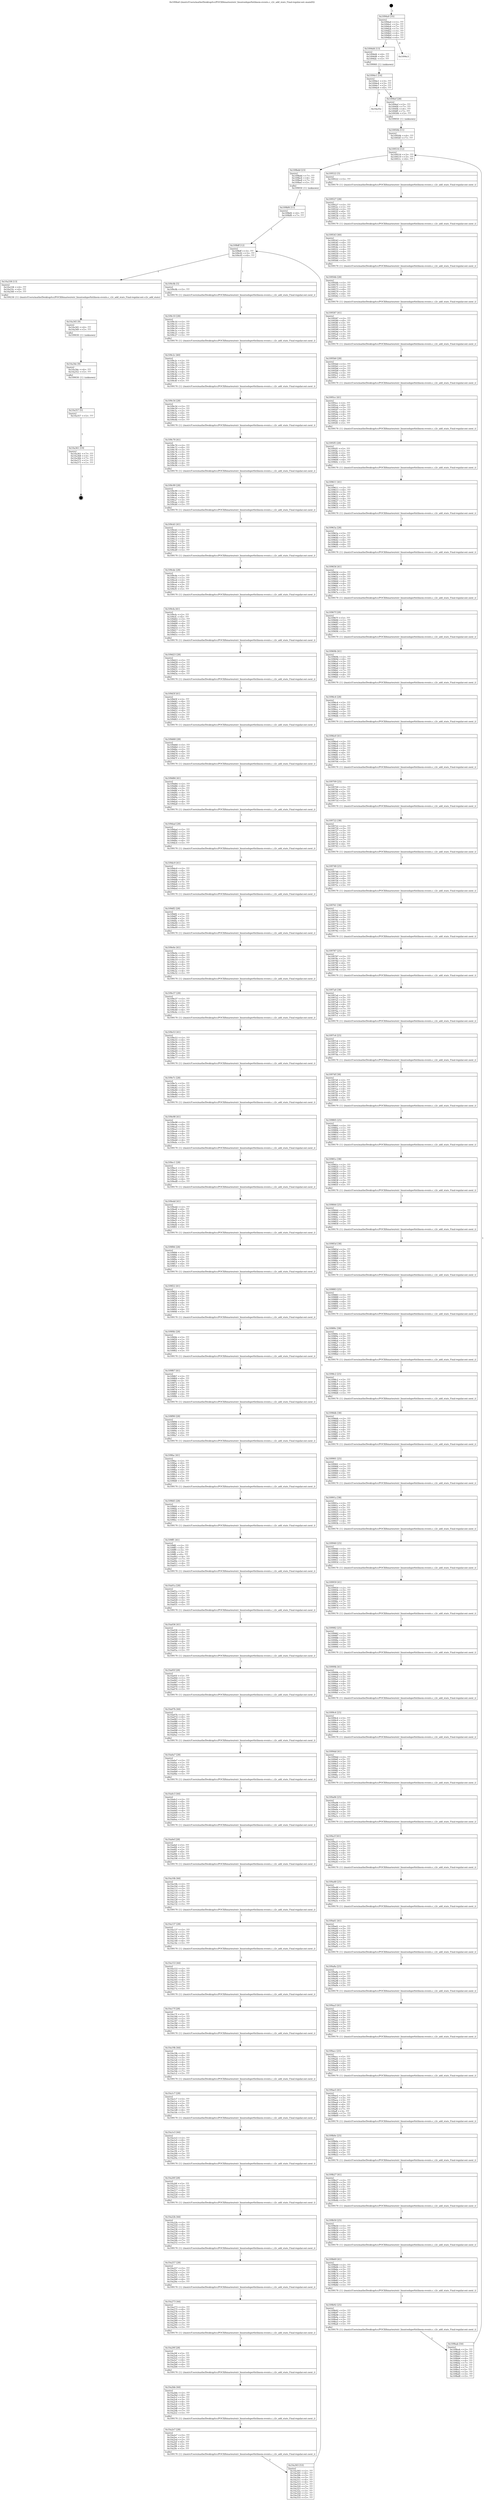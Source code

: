 digraph "0x1094a0" {
  label = "0x1094a0 (/mnt/c/Users/mathe/Desktop/tcc/POCII/binaries/extr_linuxtoolsperfutilmem-events.c_c2c_add_stats_Final-regular.out::main(0))"
  labelloc = "t"
  node[shape=record]

  Entry [label="",width=0.3,height=0.3,shape=circle,fillcolor=black,style=filled]
  "0x1094a0" [label="{
     0x1094a0 [35]\l
     | [instrs]\l
     &nbsp;&nbsp;0x1094a0 \<+1\>: ???\l
     &nbsp;&nbsp;0x1094a1 \<+3\>: ???\l
     &nbsp;&nbsp;0x1094a4 \<+7\>: ???\l
     &nbsp;&nbsp;0x1094ab \<+7\>: ???\l
     &nbsp;&nbsp;0x1094b2 \<+3\>: ???\l
     &nbsp;&nbsp;0x1094b5 \<+4\>: ???\l
     &nbsp;&nbsp;0x1094b9 \<+4\>: ???\l
     &nbsp;&nbsp;0x1094bd \<+6\>: ???\l
  }"]
  "0x1094d4" [label="{
     0x1094d4 [13]\l
     | [instrs]\l
     &nbsp;&nbsp;0x1094d4 \<+4\>: ???\l
     &nbsp;&nbsp;0x1094d8 \<+4\>: ???\l
     &nbsp;&nbsp;0x1094dc \<+5\>: ???\l
     | [calls]\l
     &nbsp;&nbsp;0x109060 \{1\} (unknown)\l
  }"]
  "0x1094c3" [label="{
     0x1094c3\l
  }", style=dashed]
  "0x1094e1" [label="{
     0x1094e1 [14]\l
     | [instrs]\l
     &nbsp;&nbsp;0x1094e1 \<+3\>: ???\l
     &nbsp;&nbsp;0x1094e4 \<+3\>: ???\l
     &nbsp;&nbsp;0x1094e7 \<+2\>: ???\l
     &nbsp;&nbsp;0x1094e9 \<+6\>: ???\l
  }"]
  "0x10a35c" [label="{
     0x10a35c\l
  }", style=dashed]
  "0x1094ef" [label="{
     0x1094ef [28]\l
     | [instrs]\l
     &nbsp;&nbsp;0x1094ef \<+5\>: ???\l
     &nbsp;&nbsp;0x1094f4 \<+7\>: ???\l
     &nbsp;&nbsp;0x1094fb \<+4\>: ???\l
     &nbsp;&nbsp;0x1094ff \<+7\>: ???\l
     &nbsp;&nbsp;0x109506 \<+5\>: ???\l
     | [calls]\l
     &nbsp;&nbsp;0x109050 \{1\} (unknown)\l
  }"]
  Exit [label="",width=0.3,height=0.3,shape=circle,fillcolor=black,style=filled,peripheries=2]
  "0x109516" [label="{
     0x109516 [12]\l
     | [instrs]\l
     &nbsp;&nbsp;0x109516 \<+3\>: ???\l
     &nbsp;&nbsp;0x109519 \<+3\>: ???\l
     &nbsp;&nbsp;0x10951c \<+6\>: ???\l
  }"]
  "0x109bdd" [label="{
     0x109bdd [23]\l
     | [instrs]\l
     &nbsp;&nbsp;0x109bdd \<+7\>: ???\l
     &nbsp;&nbsp;0x109be4 \<+4\>: ???\l
     &nbsp;&nbsp;0x109be8 \<+7\>: ???\l
     &nbsp;&nbsp;0x109bef \<+5\>: ???\l
     | [calls]\l
     &nbsp;&nbsp;0x109050 \{1\} (unknown)\l
  }"]
  "0x109522" [label="{
     0x109522 [5]\l
     | [instrs]\l
     &nbsp;&nbsp;0x109522 \<+5\>: ???\l
     | [calls]\l
     &nbsp;&nbsp;0x109170 \{1\} (/mnt/c/Users/mathe/Desktop/tcc/POCII/binaries/extr_linuxtoolsperfutilmem-events.c_c2c_add_stats_Final-regular.out::next_i)\l
  }"]
  "0x109527" [label="{
     0x109527 [28]\l
     | [instrs]\l
     &nbsp;&nbsp;0x109527 \<+5\>: ???\l
     &nbsp;&nbsp;0x10952c \<+1\>: ???\l
     &nbsp;&nbsp;0x10952d \<+2\>: ???\l
     &nbsp;&nbsp;0x10952f \<+6\>: ???\l
     &nbsp;&nbsp;0x109535 \<+3\>: ???\l
     &nbsp;&nbsp;0x109538 \<+6\>: ???\l
     &nbsp;&nbsp;0x10953e \<+5\>: ???\l
     | [calls]\l
     &nbsp;&nbsp;0x109170 \{1\} (/mnt/c/Users/mathe/Desktop/tcc/POCII/binaries/extr_linuxtoolsperfutilmem-events.c_c2c_add_stats_Final-regular.out::next_i)\l
  }"]
  "0x109543" [label="{
     0x109543 [40]\l
     | [instrs]\l
     &nbsp;&nbsp;0x109543 \<+2\>: ???\l
     &nbsp;&nbsp;0x109545 \<+6\>: ???\l
     &nbsp;&nbsp;0x10954b \<+3\>: ???\l
     &nbsp;&nbsp;0x10954e \<+3\>: ???\l
     &nbsp;&nbsp;0x109551 \<+4\>: ???\l
     &nbsp;&nbsp;0x109555 \<+4\>: ???\l
     &nbsp;&nbsp;0x109559 \<+7\>: ???\l
     &nbsp;&nbsp;0x109560 \<+3\>: ???\l
     &nbsp;&nbsp;0x109563 \<+3\>: ???\l
     &nbsp;&nbsp;0x109566 \<+5\>: ???\l
     | [calls]\l
     &nbsp;&nbsp;0x109170 \{1\} (/mnt/c/Users/mathe/Desktop/tcc/POCII/binaries/extr_linuxtoolsperfutilmem-events.c_c2c_add_stats_Final-regular.out::next_i)\l
  }"]
  "0x10956b" [label="{
     0x10956b [28]\l
     | [instrs]\l
     &nbsp;&nbsp;0x10956b \<+5\>: ???\l
     &nbsp;&nbsp;0x109570 \<+1\>: ???\l
     &nbsp;&nbsp;0x109571 \<+2\>: ???\l
     &nbsp;&nbsp;0x109573 \<+6\>: ???\l
     &nbsp;&nbsp;0x109579 \<+3\>: ???\l
     &nbsp;&nbsp;0x10957c \<+6\>: ???\l
     &nbsp;&nbsp;0x109582 \<+5\>: ???\l
     | [calls]\l
     &nbsp;&nbsp;0x109170 \{1\} (/mnt/c/Users/mathe/Desktop/tcc/POCII/binaries/extr_linuxtoolsperfutilmem-events.c_c2c_add_stats_Final-regular.out::next_i)\l
  }"]
  "0x109587" [label="{
     0x109587 [41]\l
     | [instrs]\l
     &nbsp;&nbsp;0x109587 \<+2\>: ???\l
     &nbsp;&nbsp;0x109589 \<+6\>: ???\l
     &nbsp;&nbsp;0x10958f \<+3\>: ???\l
     &nbsp;&nbsp;0x109592 \<+3\>: ???\l
     &nbsp;&nbsp;0x109595 \<+4\>: ???\l
     &nbsp;&nbsp;0x109599 \<+4\>: ???\l
     &nbsp;&nbsp;0x10959d \<+7\>: ???\l
     &nbsp;&nbsp;0x1095a4 \<+3\>: ???\l
     &nbsp;&nbsp;0x1095a7 \<+4\>: ???\l
     &nbsp;&nbsp;0x1095ab \<+5\>: ???\l
     | [calls]\l
     &nbsp;&nbsp;0x109170 \{1\} (/mnt/c/Users/mathe/Desktop/tcc/POCII/binaries/extr_linuxtoolsperfutilmem-events.c_c2c_add_stats_Final-regular.out::next_i)\l
  }"]
  "0x1095b0" [label="{
     0x1095b0 [28]\l
     | [instrs]\l
     &nbsp;&nbsp;0x1095b0 \<+5\>: ???\l
     &nbsp;&nbsp;0x1095b5 \<+1\>: ???\l
     &nbsp;&nbsp;0x1095b6 \<+2\>: ???\l
     &nbsp;&nbsp;0x1095b8 \<+6\>: ???\l
     &nbsp;&nbsp;0x1095be \<+3\>: ???\l
     &nbsp;&nbsp;0x1095c1 \<+6\>: ???\l
     &nbsp;&nbsp;0x1095c7 \<+5\>: ???\l
     | [calls]\l
     &nbsp;&nbsp;0x109170 \{1\} (/mnt/c/Users/mathe/Desktop/tcc/POCII/binaries/extr_linuxtoolsperfutilmem-events.c_c2c_add_stats_Final-regular.out::next_i)\l
  }"]
  "0x1095cc" [label="{
     0x1095cc [41]\l
     | [instrs]\l
     &nbsp;&nbsp;0x1095cc \<+2\>: ???\l
     &nbsp;&nbsp;0x1095ce \<+6\>: ???\l
     &nbsp;&nbsp;0x1095d4 \<+3\>: ???\l
     &nbsp;&nbsp;0x1095d7 \<+3\>: ???\l
     &nbsp;&nbsp;0x1095da \<+4\>: ???\l
     &nbsp;&nbsp;0x1095de \<+4\>: ???\l
     &nbsp;&nbsp;0x1095e2 \<+7\>: ???\l
     &nbsp;&nbsp;0x1095e9 \<+3\>: ???\l
     &nbsp;&nbsp;0x1095ec \<+4\>: ???\l
     &nbsp;&nbsp;0x1095f0 \<+5\>: ???\l
     | [calls]\l
     &nbsp;&nbsp;0x109170 \{1\} (/mnt/c/Users/mathe/Desktop/tcc/POCII/binaries/extr_linuxtoolsperfutilmem-events.c_c2c_add_stats_Final-regular.out::next_i)\l
  }"]
  "0x1095f5" [label="{
     0x1095f5 [28]\l
     | [instrs]\l
     &nbsp;&nbsp;0x1095f5 \<+5\>: ???\l
     &nbsp;&nbsp;0x1095fa \<+1\>: ???\l
     &nbsp;&nbsp;0x1095fb \<+2\>: ???\l
     &nbsp;&nbsp;0x1095fd \<+6\>: ???\l
     &nbsp;&nbsp;0x109603 \<+3\>: ???\l
     &nbsp;&nbsp;0x109606 \<+6\>: ???\l
     &nbsp;&nbsp;0x10960c \<+5\>: ???\l
     | [calls]\l
     &nbsp;&nbsp;0x109170 \{1\} (/mnt/c/Users/mathe/Desktop/tcc/POCII/binaries/extr_linuxtoolsperfutilmem-events.c_c2c_add_stats_Final-regular.out::next_i)\l
  }"]
  "0x109611" [label="{
     0x109611 [41]\l
     | [instrs]\l
     &nbsp;&nbsp;0x109611 \<+2\>: ???\l
     &nbsp;&nbsp;0x109613 \<+6\>: ???\l
     &nbsp;&nbsp;0x109619 \<+3\>: ???\l
     &nbsp;&nbsp;0x10961c \<+3\>: ???\l
     &nbsp;&nbsp;0x10961f \<+4\>: ???\l
     &nbsp;&nbsp;0x109623 \<+4\>: ???\l
     &nbsp;&nbsp;0x109627 \<+7\>: ???\l
     &nbsp;&nbsp;0x10962e \<+3\>: ???\l
     &nbsp;&nbsp;0x109631 \<+4\>: ???\l
     &nbsp;&nbsp;0x109635 \<+5\>: ???\l
     | [calls]\l
     &nbsp;&nbsp;0x109170 \{1\} (/mnt/c/Users/mathe/Desktop/tcc/POCII/binaries/extr_linuxtoolsperfutilmem-events.c_c2c_add_stats_Final-regular.out::next_i)\l
  }"]
  "0x10963a" [label="{
     0x10963a [28]\l
     | [instrs]\l
     &nbsp;&nbsp;0x10963a \<+5\>: ???\l
     &nbsp;&nbsp;0x10963f \<+1\>: ???\l
     &nbsp;&nbsp;0x109640 \<+2\>: ???\l
     &nbsp;&nbsp;0x109642 \<+6\>: ???\l
     &nbsp;&nbsp;0x109648 \<+3\>: ???\l
     &nbsp;&nbsp;0x10964b \<+6\>: ???\l
     &nbsp;&nbsp;0x109651 \<+5\>: ???\l
     | [calls]\l
     &nbsp;&nbsp;0x109170 \{1\} (/mnt/c/Users/mathe/Desktop/tcc/POCII/binaries/extr_linuxtoolsperfutilmem-events.c_c2c_add_stats_Final-regular.out::next_i)\l
  }"]
  "0x109656" [label="{
     0x109656 [41]\l
     | [instrs]\l
     &nbsp;&nbsp;0x109656 \<+2\>: ???\l
     &nbsp;&nbsp;0x109658 \<+6\>: ???\l
     &nbsp;&nbsp;0x10965e \<+3\>: ???\l
     &nbsp;&nbsp;0x109661 \<+3\>: ???\l
     &nbsp;&nbsp;0x109664 \<+4\>: ???\l
     &nbsp;&nbsp;0x109668 \<+4\>: ???\l
     &nbsp;&nbsp;0x10966c \<+7\>: ???\l
     &nbsp;&nbsp;0x109673 \<+3\>: ???\l
     &nbsp;&nbsp;0x109676 \<+4\>: ???\l
     &nbsp;&nbsp;0x10967a \<+5\>: ???\l
     | [calls]\l
     &nbsp;&nbsp;0x109170 \{1\} (/mnt/c/Users/mathe/Desktop/tcc/POCII/binaries/extr_linuxtoolsperfutilmem-events.c_c2c_add_stats_Final-regular.out::next_i)\l
  }"]
  "0x10967f" [label="{
     0x10967f [28]\l
     | [instrs]\l
     &nbsp;&nbsp;0x10967f \<+5\>: ???\l
     &nbsp;&nbsp;0x109684 \<+1\>: ???\l
     &nbsp;&nbsp;0x109685 \<+2\>: ???\l
     &nbsp;&nbsp;0x109687 \<+6\>: ???\l
     &nbsp;&nbsp;0x10968d \<+3\>: ???\l
     &nbsp;&nbsp;0x109690 \<+6\>: ???\l
     &nbsp;&nbsp;0x109696 \<+5\>: ???\l
     | [calls]\l
     &nbsp;&nbsp;0x109170 \{1\} (/mnt/c/Users/mathe/Desktop/tcc/POCII/binaries/extr_linuxtoolsperfutilmem-events.c_c2c_add_stats_Final-regular.out::next_i)\l
  }"]
  "0x10969b" [label="{
     0x10969b [41]\l
     | [instrs]\l
     &nbsp;&nbsp;0x10969b \<+2\>: ???\l
     &nbsp;&nbsp;0x10969d \<+6\>: ???\l
     &nbsp;&nbsp;0x1096a3 \<+3\>: ???\l
     &nbsp;&nbsp;0x1096a6 \<+3\>: ???\l
     &nbsp;&nbsp;0x1096a9 \<+4\>: ???\l
     &nbsp;&nbsp;0x1096ad \<+4\>: ???\l
     &nbsp;&nbsp;0x1096b1 \<+7\>: ???\l
     &nbsp;&nbsp;0x1096b8 \<+3\>: ???\l
     &nbsp;&nbsp;0x1096bb \<+4\>: ???\l
     &nbsp;&nbsp;0x1096bf \<+5\>: ???\l
     | [calls]\l
     &nbsp;&nbsp;0x109170 \{1\} (/mnt/c/Users/mathe/Desktop/tcc/POCII/binaries/extr_linuxtoolsperfutilmem-events.c_c2c_add_stats_Final-regular.out::next_i)\l
  }"]
  "0x1096c4" [label="{
     0x1096c4 [28]\l
     | [instrs]\l
     &nbsp;&nbsp;0x1096c4 \<+5\>: ???\l
     &nbsp;&nbsp;0x1096c9 \<+1\>: ???\l
     &nbsp;&nbsp;0x1096ca \<+2\>: ???\l
     &nbsp;&nbsp;0x1096cc \<+6\>: ???\l
     &nbsp;&nbsp;0x1096d2 \<+3\>: ???\l
     &nbsp;&nbsp;0x1096d5 \<+6\>: ???\l
     &nbsp;&nbsp;0x1096db \<+5\>: ???\l
     | [calls]\l
     &nbsp;&nbsp;0x109170 \{1\} (/mnt/c/Users/mathe/Desktop/tcc/POCII/binaries/extr_linuxtoolsperfutilmem-events.c_c2c_add_stats_Final-regular.out::next_i)\l
  }"]
  "0x1096e0" [label="{
     0x1096e0 [41]\l
     | [instrs]\l
     &nbsp;&nbsp;0x1096e0 \<+2\>: ???\l
     &nbsp;&nbsp;0x1096e2 \<+6\>: ???\l
     &nbsp;&nbsp;0x1096e8 \<+3\>: ???\l
     &nbsp;&nbsp;0x1096eb \<+3\>: ???\l
     &nbsp;&nbsp;0x1096ee \<+4\>: ???\l
     &nbsp;&nbsp;0x1096f2 \<+4\>: ???\l
     &nbsp;&nbsp;0x1096f6 \<+7\>: ???\l
     &nbsp;&nbsp;0x1096fd \<+3\>: ???\l
     &nbsp;&nbsp;0x109700 \<+4\>: ???\l
     &nbsp;&nbsp;0x109704 \<+5\>: ???\l
     | [calls]\l
     &nbsp;&nbsp;0x109170 \{1\} (/mnt/c/Users/mathe/Desktop/tcc/POCII/binaries/extr_linuxtoolsperfutilmem-events.c_c2c_add_stats_Final-regular.out::next_i)\l
  }"]
  "0x109709" [label="{
     0x109709 [25]\l
     | [instrs]\l
     &nbsp;&nbsp;0x109709 \<+5\>: ???\l
     &nbsp;&nbsp;0x10970e \<+1\>: ???\l
     &nbsp;&nbsp;0x10970f \<+2\>: ???\l
     &nbsp;&nbsp;0x109711 \<+6\>: ???\l
     &nbsp;&nbsp;0x109717 \<+3\>: ???\l
     &nbsp;&nbsp;0x10971a \<+3\>: ???\l
     &nbsp;&nbsp;0x10971d \<+5\>: ???\l
     | [calls]\l
     &nbsp;&nbsp;0x109170 \{1\} (/mnt/c/Users/mathe/Desktop/tcc/POCII/binaries/extr_linuxtoolsperfutilmem-events.c_c2c_add_stats_Final-regular.out::next_i)\l
  }"]
  "0x109722" [label="{
     0x109722 [38]\l
     | [instrs]\l
     &nbsp;&nbsp;0x109722 \<+2\>: ???\l
     &nbsp;&nbsp;0x109724 \<+3\>: ???\l
     &nbsp;&nbsp;0x109727 \<+3\>: ???\l
     &nbsp;&nbsp;0x10972a \<+3\>: ???\l
     &nbsp;&nbsp;0x10972d \<+4\>: ???\l
     &nbsp;&nbsp;0x109731 \<+4\>: ???\l
     &nbsp;&nbsp;0x109735 \<+7\>: ???\l
     &nbsp;&nbsp;0x10973c \<+3\>: ???\l
     &nbsp;&nbsp;0x10973f \<+4\>: ???\l
     &nbsp;&nbsp;0x109743 \<+5\>: ???\l
     | [calls]\l
     &nbsp;&nbsp;0x109170 \{1\} (/mnt/c/Users/mathe/Desktop/tcc/POCII/binaries/extr_linuxtoolsperfutilmem-events.c_c2c_add_stats_Final-regular.out::next_i)\l
  }"]
  "0x109748" [label="{
     0x109748 [25]\l
     | [instrs]\l
     &nbsp;&nbsp;0x109748 \<+5\>: ???\l
     &nbsp;&nbsp;0x10974d \<+1\>: ???\l
     &nbsp;&nbsp;0x10974e \<+2\>: ???\l
     &nbsp;&nbsp;0x109750 \<+6\>: ???\l
     &nbsp;&nbsp;0x109756 \<+3\>: ???\l
     &nbsp;&nbsp;0x109759 \<+3\>: ???\l
     &nbsp;&nbsp;0x10975c \<+5\>: ???\l
     | [calls]\l
     &nbsp;&nbsp;0x109170 \{1\} (/mnt/c/Users/mathe/Desktop/tcc/POCII/binaries/extr_linuxtoolsperfutilmem-events.c_c2c_add_stats_Final-regular.out::next_i)\l
  }"]
  "0x109761" [label="{
     0x109761 [38]\l
     | [instrs]\l
     &nbsp;&nbsp;0x109761 \<+2\>: ???\l
     &nbsp;&nbsp;0x109763 \<+3\>: ???\l
     &nbsp;&nbsp;0x109766 \<+3\>: ???\l
     &nbsp;&nbsp;0x109769 \<+3\>: ???\l
     &nbsp;&nbsp;0x10976c \<+4\>: ???\l
     &nbsp;&nbsp;0x109770 \<+4\>: ???\l
     &nbsp;&nbsp;0x109774 \<+7\>: ???\l
     &nbsp;&nbsp;0x10977b \<+3\>: ???\l
     &nbsp;&nbsp;0x10977e \<+4\>: ???\l
     &nbsp;&nbsp;0x109782 \<+5\>: ???\l
     | [calls]\l
     &nbsp;&nbsp;0x109170 \{1\} (/mnt/c/Users/mathe/Desktop/tcc/POCII/binaries/extr_linuxtoolsperfutilmem-events.c_c2c_add_stats_Final-regular.out::next_i)\l
  }"]
  "0x109787" [label="{
     0x109787 [25]\l
     | [instrs]\l
     &nbsp;&nbsp;0x109787 \<+5\>: ???\l
     &nbsp;&nbsp;0x10978c \<+1\>: ???\l
     &nbsp;&nbsp;0x10978d \<+2\>: ???\l
     &nbsp;&nbsp;0x10978f \<+6\>: ???\l
     &nbsp;&nbsp;0x109795 \<+3\>: ???\l
     &nbsp;&nbsp;0x109798 \<+3\>: ???\l
     &nbsp;&nbsp;0x10979b \<+5\>: ???\l
     | [calls]\l
     &nbsp;&nbsp;0x109170 \{1\} (/mnt/c/Users/mathe/Desktop/tcc/POCII/binaries/extr_linuxtoolsperfutilmem-events.c_c2c_add_stats_Final-regular.out::next_i)\l
  }"]
  "0x1097a0" [label="{
     0x1097a0 [38]\l
     | [instrs]\l
     &nbsp;&nbsp;0x1097a0 \<+2\>: ???\l
     &nbsp;&nbsp;0x1097a2 \<+3\>: ???\l
     &nbsp;&nbsp;0x1097a5 \<+3\>: ???\l
     &nbsp;&nbsp;0x1097a8 \<+3\>: ???\l
     &nbsp;&nbsp;0x1097ab \<+4\>: ???\l
     &nbsp;&nbsp;0x1097af \<+4\>: ???\l
     &nbsp;&nbsp;0x1097b3 \<+7\>: ???\l
     &nbsp;&nbsp;0x1097ba \<+3\>: ???\l
     &nbsp;&nbsp;0x1097bd \<+4\>: ???\l
     &nbsp;&nbsp;0x1097c1 \<+5\>: ???\l
     | [calls]\l
     &nbsp;&nbsp;0x109170 \{1\} (/mnt/c/Users/mathe/Desktop/tcc/POCII/binaries/extr_linuxtoolsperfutilmem-events.c_c2c_add_stats_Final-regular.out::next_i)\l
  }"]
  "0x1097c6" [label="{
     0x1097c6 [25]\l
     | [instrs]\l
     &nbsp;&nbsp;0x1097c6 \<+5\>: ???\l
     &nbsp;&nbsp;0x1097cb \<+1\>: ???\l
     &nbsp;&nbsp;0x1097cc \<+2\>: ???\l
     &nbsp;&nbsp;0x1097ce \<+6\>: ???\l
     &nbsp;&nbsp;0x1097d4 \<+3\>: ???\l
     &nbsp;&nbsp;0x1097d7 \<+3\>: ???\l
     &nbsp;&nbsp;0x1097da \<+5\>: ???\l
     | [calls]\l
     &nbsp;&nbsp;0x109170 \{1\} (/mnt/c/Users/mathe/Desktop/tcc/POCII/binaries/extr_linuxtoolsperfutilmem-events.c_c2c_add_stats_Final-regular.out::next_i)\l
  }"]
  "0x1097df" [label="{
     0x1097df [38]\l
     | [instrs]\l
     &nbsp;&nbsp;0x1097df \<+2\>: ???\l
     &nbsp;&nbsp;0x1097e1 \<+3\>: ???\l
     &nbsp;&nbsp;0x1097e4 \<+3\>: ???\l
     &nbsp;&nbsp;0x1097e7 \<+3\>: ???\l
     &nbsp;&nbsp;0x1097ea \<+4\>: ???\l
     &nbsp;&nbsp;0x1097ee \<+4\>: ???\l
     &nbsp;&nbsp;0x1097f2 \<+7\>: ???\l
     &nbsp;&nbsp;0x1097f9 \<+3\>: ???\l
     &nbsp;&nbsp;0x1097fc \<+4\>: ???\l
     &nbsp;&nbsp;0x109800 \<+5\>: ???\l
     | [calls]\l
     &nbsp;&nbsp;0x109170 \{1\} (/mnt/c/Users/mathe/Desktop/tcc/POCII/binaries/extr_linuxtoolsperfutilmem-events.c_c2c_add_stats_Final-regular.out::next_i)\l
  }"]
  "0x109805" [label="{
     0x109805 [25]\l
     | [instrs]\l
     &nbsp;&nbsp;0x109805 \<+5\>: ???\l
     &nbsp;&nbsp;0x10980a \<+1\>: ???\l
     &nbsp;&nbsp;0x10980b \<+2\>: ???\l
     &nbsp;&nbsp;0x10980d \<+6\>: ???\l
     &nbsp;&nbsp;0x109813 \<+3\>: ???\l
     &nbsp;&nbsp;0x109816 \<+3\>: ???\l
     &nbsp;&nbsp;0x109819 \<+5\>: ???\l
     | [calls]\l
     &nbsp;&nbsp;0x109170 \{1\} (/mnt/c/Users/mathe/Desktop/tcc/POCII/binaries/extr_linuxtoolsperfutilmem-events.c_c2c_add_stats_Final-regular.out::next_i)\l
  }"]
  "0x10981e" [label="{
     0x10981e [38]\l
     | [instrs]\l
     &nbsp;&nbsp;0x10981e \<+2\>: ???\l
     &nbsp;&nbsp;0x109820 \<+3\>: ???\l
     &nbsp;&nbsp;0x109823 \<+3\>: ???\l
     &nbsp;&nbsp;0x109826 \<+3\>: ???\l
     &nbsp;&nbsp;0x109829 \<+4\>: ???\l
     &nbsp;&nbsp;0x10982d \<+4\>: ???\l
     &nbsp;&nbsp;0x109831 \<+7\>: ???\l
     &nbsp;&nbsp;0x109838 \<+3\>: ???\l
     &nbsp;&nbsp;0x10983b \<+4\>: ???\l
     &nbsp;&nbsp;0x10983f \<+5\>: ???\l
     | [calls]\l
     &nbsp;&nbsp;0x109170 \{1\} (/mnt/c/Users/mathe/Desktop/tcc/POCII/binaries/extr_linuxtoolsperfutilmem-events.c_c2c_add_stats_Final-regular.out::next_i)\l
  }"]
  "0x109844" [label="{
     0x109844 [25]\l
     | [instrs]\l
     &nbsp;&nbsp;0x109844 \<+5\>: ???\l
     &nbsp;&nbsp;0x109849 \<+1\>: ???\l
     &nbsp;&nbsp;0x10984a \<+2\>: ???\l
     &nbsp;&nbsp;0x10984c \<+6\>: ???\l
     &nbsp;&nbsp;0x109852 \<+3\>: ???\l
     &nbsp;&nbsp;0x109855 \<+3\>: ???\l
     &nbsp;&nbsp;0x109858 \<+5\>: ???\l
     | [calls]\l
     &nbsp;&nbsp;0x109170 \{1\} (/mnt/c/Users/mathe/Desktop/tcc/POCII/binaries/extr_linuxtoolsperfutilmem-events.c_c2c_add_stats_Final-regular.out::next_i)\l
  }"]
  "0x10985d" [label="{
     0x10985d [38]\l
     | [instrs]\l
     &nbsp;&nbsp;0x10985d \<+2\>: ???\l
     &nbsp;&nbsp;0x10985f \<+3\>: ???\l
     &nbsp;&nbsp;0x109862 \<+3\>: ???\l
     &nbsp;&nbsp;0x109865 \<+3\>: ???\l
     &nbsp;&nbsp;0x109868 \<+4\>: ???\l
     &nbsp;&nbsp;0x10986c \<+4\>: ???\l
     &nbsp;&nbsp;0x109870 \<+7\>: ???\l
     &nbsp;&nbsp;0x109877 \<+3\>: ???\l
     &nbsp;&nbsp;0x10987a \<+4\>: ???\l
     &nbsp;&nbsp;0x10987e \<+5\>: ???\l
     | [calls]\l
     &nbsp;&nbsp;0x109170 \{1\} (/mnt/c/Users/mathe/Desktop/tcc/POCII/binaries/extr_linuxtoolsperfutilmem-events.c_c2c_add_stats_Final-regular.out::next_i)\l
  }"]
  "0x109883" [label="{
     0x109883 [25]\l
     | [instrs]\l
     &nbsp;&nbsp;0x109883 \<+5\>: ???\l
     &nbsp;&nbsp;0x109888 \<+1\>: ???\l
     &nbsp;&nbsp;0x109889 \<+2\>: ???\l
     &nbsp;&nbsp;0x10988b \<+6\>: ???\l
     &nbsp;&nbsp;0x109891 \<+3\>: ???\l
     &nbsp;&nbsp;0x109894 \<+3\>: ???\l
     &nbsp;&nbsp;0x109897 \<+5\>: ???\l
     | [calls]\l
     &nbsp;&nbsp;0x109170 \{1\} (/mnt/c/Users/mathe/Desktop/tcc/POCII/binaries/extr_linuxtoolsperfutilmem-events.c_c2c_add_stats_Final-regular.out::next_i)\l
  }"]
  "0x10989c" [label="{
     0x10989c [38]\l
     | [instrs]\l
     &nbsp;&nbsp;0x10989c \<+2\>: ???\l
     &nbsp;&nbsp;0x10989e \<+3\>: ???\l
     &nbsp;&nbsp;0x1098a1 \<+3\>: ???\l
     &nbsp;&nbsp;0x1098a4 \<+3\>: ???\l
     &nbsp;&nbsp;0x1098a7 \<+4\>: ???\l
     &nbsp;&nbsp;0x1098ab \<+4\>: ???\l
     &nbsp;&nbsp;0x1098af \<+7\>: ???\l
     &nbsp;&nbsp;0x1098b6 \<+3\>: ???\l
     &nbsp;&nbsp;0x1098b9 \<+4\>: ???\l
     &nbsp;&nbsp;0x1098bd \<+5\>: ???\l
     | [calls]\l
     &nbsp;&nbsp;0x109170 \{1\} (/mnt/c/Users/mathe/Desktop/tcc/POCII/binaries/extr_linuxtoolsperfutilmem-events.c_c2c_add_stats_Final-regular.out::next_i)\l
  }"]
  "0x1098c2" [label="{
     0x1098c2 [25]\l
     | [instrs]\l
     &nbsp;&nbsp;0x1098c2 \<+5\>: ???\l
     &nbsp;&nbsp;0x1098c7 \<+1\>: ???\l
     &nbsp;&nbsp;0x1098c8 \<+2\>: ???\l
     &nbsp;&nbsp;0x1098ca \<+6\>: ???\l
     &nbsp;&nbsp;0x1098d0 \<+3\>: ???\l
     &nbsp;&nbsp;0x1098d3 \<+3\>: ???\l
     &nbsp;&nbsp;0x1098d6 \<+5\>: ???\l
     | [calls]\l
     &nbsp;&nbsp;0x109170 \{1\} (/mnt/c/Users/mathe/Desktop/tcc/POCII/binaries/extr_linuxtoolsperfutilmem-events.c_c2c_add_stats_Final-regular.out::next_i)\l
  }"]
  "0x1098db" [label="{
     0x1098db [38]\l
     | [instrs]\l
     &nbsp;&nbsp;0x1098db \<+2\>: ???\l
     &nbsp;&nbsp;0x1098dd \<+3\>: ???\l
     &nbsp;&nbsp;0x1098e0 \<+3\>: ???\l
     &nbsp;&nbsp;0x1098e3 \<+3\>: ???\l
     &nbsp;&nbsp;0x1098e6 \<+4\>: ???\l
     &nbsp;&nbsp;0x1098ea \<+4\>: ???\l
     &nbsp;&nbsp;0x1098ee \<+7\>: ???\l
     &nbsp;&nbsp;0x1098f5 \<+3\>: ???\l
     &nbsp;&nbsp;0x1098f8 \<+4\>: ???\l
     &nbsp;&nbsp;0x1098fc \<+5\>: ???\l
     | [calls]\l
     &nbsp;&nbsp;0x109170 \{1\} (/mnt/c/Users/mathe/Desktop/tcc/POCII/binaries/extr_linuxtoolsperfutilmem-events.c_c2c_add_stats_Final-regular.out::next_i)\l
  }"]
  "0x109901" [label="{
     0x109901 [25]\l
     | [instrs]\l
     &nbsp;&nbsp;0x109901 \<+5\>: ???\l
     &nbsp;&nbsp;0x109906 \<+1\>: ???\l
     &nbsp;&nbsp;0x109907 \<+2\>: ???\l
     &nbsp;&nbsp;0x109909 \<+6\>: ???\l
     &nbsp;&nbsp;0x10990f \<+3\>: ???\l
     &nbsp;&nbsp;0x109912 \<+3\>: ???\l
     &nbsp;&nbsp;0x109915 \<+5\>: ???\l
     | [calls]\l
     &nbsp;&nbsp;0x109170 \{1\} (/mnt/c/Users/mathe/Desktop/tcc/POCII/binaries/extr_linuxtoolsperfutilmem-events.c_c2c_add_stats_Final-regular.out::next_i)\l
  }"]
  "0x10991a" [label="{
     0x10991a [38]\l
     | [instrs]\l
     &nbsp;&nbsp;0x10991a \<+2\>: ???\l
     &nbsp;&nbsp;0x10991c \<+3\>: ???\l
     &nbsp;&nbsp;0x10991f \<+3\>: ???\l
     &nbsp;&nbsp;0x109922 \<+3\>: ???\l
     &nbsp;&nbsp;0x109925 \<+4\>: ???\l
     &nbsp;&nbsp;0x109929 \<+4\>: ???\l
     &nbsp;&nbsp;0x10992d \<+7\>: ???\l
     &nbsp;&nbsp;0x109934 \<+3\>: ???\l
     &nbsp;&nbsp;0x109937 \<+4\>: ???\l
     &nbsp;&nbsp;0x10993b \<+5\>: ???\l
     | [calls]\l
     &nbsp;&nbsp;0x109170 \{1\} (/mnt/c/Users/mathe/Desktop/tcc/POCII/binaries/extr_linuxtoolsperfutilmem-events.c_c2c_add_stats_Final-regular.out::next_i)\l
  }"]
  "0x109940" [label="{
     0x109940 [25]\l
     | [instrs]\l
     &nbsp;&nbsp;0x109940 \<+5\>: ???\l
     &nbsp;&nbsp;0x109945 \<+1\>: ???\l
     &nbsp;&nbsp;0x109946 \<+2\>: ???\l
     &nbsp;&nbsp;0x109948 \<+6\>: ???\l
     &nbsp;&nbsp;0x10994e \<+3\>: ???\l
     &nbsp;&nbsp;0x109951 \<+3\>: ???\l
     &nbsp;&nbsp;0x109954 \<+5\>: ???\l
     | [calls]\l
     &nbsp;&nbsp;0x109170 \{1\} (/mnt/c/Users/mathe/Desktop/tcc/POCII/binaries/extr_linuxtoolsperfutilmem-events.c_c2c_add_stats_Final-regular.out::next_i)\l
  }"]
  "0x109959" [label="{
     0x109959 [41]\l
     | [instrs]\l
     &nbsp;&nbsp;0x109959 \<+2\>: ???\l
     &nbsp;&nbsp;0x10995b \<+3\>: ???\l
     &nbsp;&nbsp;0x10995e \<+3\>: ???\l
     &nbsp;&nbsp;0x109961 \<+3\>: ???\l
     &nbsp;&nbsp;0x109964 \<+4\>: ???\l
     &nbsp;&nbsp;0x109968 \<+4\>: ???\l
     &nbsp;&nbsp;0x10996c \<+7\>: ???\l
     &nbsp;&nbsp;0x109973 \<+3\>: ???\l
     &nbsp;&nbsp;0x109976 \<+7\>: ???\l
     &nbsp;&nbsp;0x10997d \<+5\>: ???\l
     | [calls]\l
     &nbsp;&nbsp;0x109170 \{1\} (/mnt/c/Users/mathe/Desktop/tcc/POCII/binaries/extr_linuxtoolsperfutilmem-events.c_c2c_add_stats_Final-regular.out::next_i)\l
  }"]
  "0x109982" [label="{
     0x109982 [25]\l
     | [instrs]\l
     &nbsp;&nbsp;0x109982 \<+5\>: ???\l
     &nbsp;&nbsp;0x109987 \<+1\>: ???\l
     &nbsp;&nbsp;0x109988 \<+2\>: ???\l
     &nbsp;&nbsp;0x10998a \<+6\>: ???\l
     &nbsp;&nbsp;0x109990 \<+3\>: ???\l
     &nbsp;&nbsp;0x109993 \<+3\>: ???\l
     &nbsp;&nbsp;0x109996 \<+5\>: ???\l
     | [calls]\l
     &nbsp;&nbsp;0x109170 \{1\} (/mnt/c/Users/mathe/Desktop/tcc/POCII/binaries/extr_linuxtoolsperfutilmem-events.c_c2c_add_stats_Final-regular.out::next_i)\l
  }"]
  "0x10999b" [label="{
     0x10999b [41]\l
     | [instrs]\l
     &nbsp;&nbsp;0x10999b \<+2\>: ???\l
     &nbsp;&nbsp;0x10999d \<+3\>: ???\l
     &nbsp;&nbsp;0x1099a0 \<+3\>: ???\l
     &nbsp;&nbsp;0x1099a3 \<+3\>: ???\l
     &nbsp;&nbsp;0x1099a6 \<+4\>: ???\l
     &nbsp;&nbsp;0x1099aa \<+4\>: ???\l
     &nbsp;&nbsp;0x1099ae \<+7\>: ???\l
     &nbsp;&nbsp;0x1099b5 \<+3\>: ???\l
     &nbsp;&nbsp;0x1099b8 \<+7\>: ???\l
     &nbsp;&nbsp;0x1099bf \<+5\>: ???\l
     | [calls]\l
     &nbsp;&nbsp;0x109170 \{1\} (/mnt/c/Users/mathe/Desktop/tcc/POCII/binaries/extr_linuxtoolsperfutilmem-events.c_c2c_add_stats_Final-regular.out::next_i)\l
  }"]
  "0x1099c4" [label="{
     0x1099c4 [25]\l
     | [instrs]\l
     &nbsp;&nbsp;0x1099c4 \<+5\>: ???\l
     &nbsp;&nbsp;0x1099c9 \<+1\>: ???\l
     &nbsp;&nbsp;0x1099ca \<+2\>: ???\l
     &nbsp;&nbsp;0x1099cc \<+6\>: ???\l
     &nbsp;&nbsp;0x1099d2 \<+3\>: ???\l
     &nbsp;&nbsp;0x1099d5 \<+3\>: ???\l
     &nbsp;&nbsp;0x1099d8 \<+5\>: ???\l
     | [calls]\l
     &nbsp;&nbsp;0x109170 \{1\} (/mnt/c/Users/mathe/Desktop/tcc/POCII/binaries/extr_linuxtoolsperfutilmem-events.c_c2c_add_stats_Final-regular.out::next_i)\l
  }"]
  "0x1099dd" [label="{
     0x1099dd [41]\l
     | [instrs]\l
     &nbsp;&nbsp;0x1099dd \<+2\>: ???\l
     &nbsp;&nbsp;0x1099df \<+3\>: ???\l
     &nbsp;&nbsp;0x1099e2 \<+3\>: ???\l
     &nbsp;&nbsp;0x1099e5 \<+3\>: ???\l
     &nbsp;&nbsp;0x1099e8 \<+4\>: ???\l
     &nbsp;&nbsp;0x1099ec \<+4\>: ???\l
     &nbsp;&nbsp;0x1099f0 \<+7\>: ???\l
     &nbsp;&nbsp;0x1099f7 \<+3\>: ???\l
     &nbsp;&nbsp;0x1099fa \<+7\>: ???\l
     &nbsp;&nbsp;0x109a01 \<+5\>: ???\l
     | [calls]\l
     &nbsp;&nbsp;0x109170 \{1\} (/mnt/c/Users/mathe/Desktop/tcc/POCII/binaries/extr_linuxtoolsperfutilmem-events.c_c2c_add_stats_Final-regular.out::next_i)\l
  }"]
  "0x109a06" [label="{
     0x109a06 [25]\l
     | [instrs]\l
     &nbsp;&nbsp;0x109a06 \<+5\>: ???\l
     &nbsp;&nbsp;0x109a0b \<+1\>: ???\l
     &nbsp;&nbsp;0x109a0c \<+2\>: ???\l
     &nbsp;&nbsp;0x109a0e \<+6\>: ???\l
     &nbsp;&nbsp;0x109a14 \<+3\>: ???\l
     &nbsp;&nbsp;0x109a17 \<+3\>: ???\l
     &nbsp;&nbsp;0x109a1a \<+5\>: ???\l
     | [calls]\l
     &nbsp;&nbsp;0x109170 \{1\} (/mnt/c/Users/mathe/Desktop/tcc/POCII/binaries/extr_linuxtoolsperfutilmem-events.c_c2c_add_stats_Final-regular.out::next_i)\l
  }"]
  "0x109a1f" [label="{
     0x109a1f [41]\l
     | [instrs]\l
     &nbsp;&nbsp;0x109a1f \<+2\>: ???\l
     &nbsp;&nbsp;0x109a21 \<+3\>: ???\l
     &nbsp;&nbsp;0x109a24 \<+3\>: ???\l
     &nbsp;&nbsp;0x109a27 \<+3\>: ???\l
     &nbsp;&nbsp;0x109a2a \<+4\>: ???\l
     &nbsp;&nbsp;0x109a2e \<+4\>: ???\l
     &nbsp;&nbsp;0x109a32 \<+7\>: ???\l
     &nbsp;&nbsp;0x109a39 \<+3\>: ???\l
     &nbsp;&nbsp;0x109a3c \<+7\>: ???\l
     &nbsp;&nbsp;0x109a43 \<+5\>: ???\l
     | [calls]\l
     &nbsp;&nbsp;0x109170 \{1\} (/mnt/c/Users/mathe/Desktop/tcc/POCII/binaries/extr_linuxtoolsperfutilmem-events.c_c2c_add_stats_Final-regular.out::next_i)\l
  }"]
  "0x109a48" [label="{
     0x109a48 [25]\l
     | [instrs]\l
     &nbsp;&nbsp;0x109a48 \<+5\>: ???\l
     &nbsp;&nbsp;0x109a4d \<+1\>: ???\l
     &nbsp;&nbsp;0x109a4e \<+2\>: ???\l
     &nbsp;&nbsp;0x109a50 \<+6\>: ???\l
     &nbsp;&nbsp;0x109a56 \<+3\>: ???\l
     &nbsp;&nbsp;0x109a59 \<+3\>: ???\l
     &nbsp;&nbsp;0x109a5c \<+5\>: ???\l
     | [calls]\l
     &nbsp;&nbsp;0x109170 \{1\} (/mnt/c/Users/mathe/Desktop/tcc/POCII/binaries/extr_linuxtoolsperfutilmem-events.c_c2c_add_stats_Final-regular.out::next_i)\l
  }"]
  "0x109a61" [label="{
     0x109a61 [41]\l
     | [instrs]\l
     &nbsp;&nbsp;0x109a61 \<+2\>: ???\l
     &nbsp;&nbsp;0x109a63 \<+3\>: ???\l
     &nbsp;&nbsp;0x109a66 \<+3\>: ???\l
     &nbsp;&nbsp;0x109a69 \<+3\>: ???\l
     &nbsp;&nbsp;0x109a6c \<+4\>: ???\l
     &nbsp;&nbsp;0x109a70 \<+4\>: ???\l
     &nbsp;&nbsp;0x109a74 \<+7\>: ???\l
     &nbsp;&nbsp;0x109a7b \<+3\>: ???\l
     &nbsp;&nbsp;0x109a7e \<+7\>: ???\l
     &nbsp;&nbsp;0x109a85 \<+5\>: ???\l
     | [calls]\l
     &nbsp;&nbsp;0x109170 \{1\} (/mnt/c/Users/mathe/Desktop/tcc/POCII/binaries/extr_linuxtoolsperfutilmem-events.c_c2c_add_stats_Final-regular.out::next_i)\l
  }"]
  "0x109a8a" [label="{
     0x109a8a [25]\l
     | [instrs]\l
     &nbsp;&nbsp;0x109a8a \<+5\>: ???\l
     &nbsp;&nbsp;0x109a8f \<+1\>: ???\l
     &nbsp;&nbsp;0x109a90 \<+2\>: ???\l
     &nbsp;&nbsp;0x109a92 \<+6\>: ???\l
     &nbsp;&nbsp;0x109a98 \<+3\>: ???\l
     &nbsp;&nbsp;0x109a9b \<+3\>: ???\l
     &nbsp;&nbsp;0x109a9e \<+5\>: ???\l
     | [calls]\l
     &nbsp;&nbsp;0x109170 \{1\} (/mnt/c/Users/mathe/Desktop/tcc/POCII/binaries/extr_linuxtoolsperfutilmem-events.c_c2c_add_stats_Final-regular.out::next_i)\l
  }"]
  "0x109aa3" [label="{
     0x109aa3 [41]\l
     | [instrs]\l
     &nbsp;&nbsp;0x109aa3 \<+2\>: ???\l
     &nbsp;&nbsp;0x109aa5 \<+3\>: ???\l
     &nbsp;&nbsp;0x109aa8 \<+3\>: ???\l
     &nbsp;&nbsp;0x109aab \<+3\>: ???\l
     &nbsp;&nbsp;0x109aae \<+4\>: ???\l
     &nbsp;&nbsp;0x109ab2 \<+4\>: ???\l
     &nbsp;&nbsp;0x109ab6 \<+7\>: ???\l
     &nbsp;&nbsp;0x109abd \<+3\>: ???\l
     &nbsp;&nbsp;0x109ac0 \<+7\>: ???\l
     &nbsp;&nbsp;0x109ac7 \<+5\>: ???\l
     | [calls]\l
     &nbsp;&nbsp;0x109170 \{1\} (/mnt/c/Users/mathe/Desktop/tcc/POCII/binaries/extr_linuxtoolsperfutilmem-events.c_c2c_add_stats_Final-regular.out::next_i)\l
  }"]
  "0x109acc" [label="{
     0x109acc [25]\l
     | [instrs]\l
     &nbsp;&nbsp;0x109acc \<+5\>: ???\l
     &nbsp;&nbsp;0x109ad1 \<+1\>: ???\l
     &nbsp;&nbsp;0x109ad2 \<+2\>: ???\l
     &nbsp;&nbsp;0x109ad4 \<+6\>: ???\l
     &nbsp;&nbsp;0x109ada \<+3\>: ???\l
     &nbsp;&nbsp;0x109add \<+3\>: ???\l
     &nbsp;&nbsp;0x109ae0 \<+5\>: ???\l
     | [calls]\l
     &nbsp;&nbsp;0x109170 \{1\} (/mnt/c/Users/mathe/Desktop/tcc/POCII/binaries/extr_linuxtoolsperfutilmem-events.c_c2c_add_stats_Final-regular.out::next_i)\l
  }"]
  "0x109ae5" [label="{
     0x109ae5 [41]\l
     | [instrs]\l
     &nbsp;&nbsp;0x109ae5 \<+2\>: ???\l
     &nbsp;&nbsp;0x109ae7 \<+3\>: ???\l
     &nbsp;&nbsp;0x109aea \<+3\>: ???\l
     &nbsp;&nbsp;0x109aed \<+3\>: ???\l
     &nbsp;&nbsp;0x109af0 \<+4\>: ???\l
     &nbsp;&nbsp;0x109af4 \<+4\>: ???\l
     &nbsp;&nbsp;0x109af8 \<+7\>: ???\l
     &nbsp;&nbsp;0x109aff \<+3\>: ???\l
     &nbsp;&nbsp;0x109b02 \<+7\>: ???\l
     &nbsp;&nbsp;0x109b09 \<+5\>: ???\l
     | [calls]\l
     &nbsp;&nbsp;0x109170 \{1\} (/mnt/c/Users/mathe/Desktop/tcc/POCII/binaries/extr_linuxtoolsperfutilmem-events.c_c2c_add_stats_Final-regular.out::next_i)\l
  }"]
  "0x109b0e" [label="{
     0x109b0e [25]\l
     | [instrs]\l
     &nbsp;&nbsp;0x109b0e \<+5\>: ???\l
     &nbsp;&nbsp;0x109b13 \<+1\>: ???\l
     &nbsp;&nbsp;0x109b14 \<+2\>: ???\l
     &nbsp;&nbsp;0x109b16 \<+6\>: ???\l
     &nbsp;&nbsp;0x109b1c \<+3\>: ???\l
     &nbsp;&nbsp;0x109b1f \<+3\>: ???\l
     &nbsp;&nbsp;0x109b22 \<+5\>: ???\l
     | [calls]\l
     &nbsp;&nbsp;0x109170 \{1\} (/mnt/c/Users/mathe/Desktop/tcc/POCII/binaries/extr_linuxtoolsperfutilmem-events.c_c2c_add_stats_Final-regular.out::next_i)\l
  }"]
  "0x109b27" [label="{
     0x109b27 [41]\l
     | [instrs]\l
     &nbsp;&nbsp;0x109b27 \<+2\>: ???\l
     &nbsp;&nbsp;0x109b29 \<+3\>: ???\l
     &nbsp;&nbsp;0x109b2c \<+3\>: ???\l
     &nbsp;&nbsp;0x109b2f \<+3\>: ???\l
     &nbsp;&nbsp;0x109b32 \<+4\>: ???\l
     &nbsp;&nbsp;0x109b36 \<+4\>: ???\l
     &nbsp;&nbsp;0x109b3a \<+7\>: ???\l
     &nbsp;&nbsp;0x109b41 \<+3\>: ???\l
     &nbsp;&nbsp;0x109b44 \<+7\>: ???\l
     &nbsp;&nbsp;0x109b4b \<+5\>: ???\l
     | [calls]\l
     &nbsp;&nbsp;0x109170 \{1\} (/mnt/c/Users/mathe/Desktop/tcc/POCII/binaries/extr_linuxtoolsperfutilmem-events.c_c2c_add_stats_Final-regular.out::next_i)\l
  }"]
  "0x109b50" [label="{
     0x109b50 [25]\l
     | [instrs]\l
     &nbsp;&nbsp;0x109b50 \<+5\>: ???\l
     &nbsp;&nbsp;0x109b55 \<+1\>: ???\l
     &nbsp;&nbsp;0x109b56 \<+2\>: ???\l
     &nbsp;&nbsp;0x109b58 \<+6\>: ???\l
     &nbsp;&nbsp;0x109b5e \<+3\>: ???\l
     &nbsp;&nbsp;0x109b61 \<+3\>: ???\l
     &nbsp;&nbsp;0x109b64 \<+5\>: ???\l
     | [calls]\l
     &nbsp;&nbsp;0x109170 \{1\} (/mnt/c/Users/mathe/Desktop/tcc/POCII/binaries/extr_linuxtoolsperfutilmem-events.c_c2c_add_stats_Final-regular.out::next_i)\l
  }"]
  "0x109b69" [label="{
     0x109b69 [41]\l
     | [instrs]\l
     &nbsp;&nbsp;0x109b69 \<+2\>: ???\l
     &nbsp;&nbsp;0x109b6b \<+3\>: ???\l
     &nbsp;&nbsp;0x109b6e \<+3\>: ???\l
     &nbsp;&nbsp;0x109b71 \<+3\>: ???\l
     &nbsp;&nbsp;0x109b74 \<+4\>: ???\l
     &nbsp;&nbsp;0x109b78 \<+4\>: ???\l
     &nbsp;&nbsp;0x109b7c \<+7\>: ???\l
     &nbsp;&nbsp;0x109b83 \<+3\>: ???\l
     &nbsp;&nbsp;0x109b86 \<+7\>: ???\l
     &nbsp;&nbsp;0x109b8d \<+5\>: ???\l
     | [calls]\l
     &nbsp;&nbsp;0x109170 \{1\} (/mnt/c/Users/mathe/Desktop/tcc/POCII/binaries/extr_linuxtoolsperfutilmem-events.c_c2c_add_stats_Final-regular.out::next_i)\l
  }"]
  "0x109b92" [label="{
     0x109b92 [25]\l
     | [instrs]\l
     &nbsp;&nbsp;0x109b92 \<+5\>: ???\l
     &nbsp;&nbsp;0x109b97 \<+1\>: ???\l
     &nbsp;&nbsp;0x109b98 \<+2\>: ???\l
     &nbsp;&nbsp;0x109b9a \<+6\>: ???\l
     &nbsp;&nbsp;0x109ba0 \<+3\>: ???\l
     &nbsp;&nbsp;0x109ba3 \<+3\>: ???\l
     &nbsp;&nbsp;0x109ba6 \<+5\>: ???\l
     | [calls]\l
     &nbsp;&nbsp;0x109170 \{1\} (/mnt/c/Users/mathe/Desktop/tcc/POCII/binaries/extr_linuxtoolsperfutilmem-events.c_c2c_add_stats_Final-regular.out::next_i)\l
  }"]
  "0x109bab" [label="{
     0x109bab [50]\l
     | [instrs]\l
     &nbsp;&nbsp;0x109bab \<+2\>: ???\l
     &nbsp;&nbsp;0x109bad \<+3\>: ???\l
     &nbsp;&nbsp;0x109bb0 \<+3\>: ???\l
     &nbsp;&nbsp;0x109bb3 \<+3\>: ???\l
     &nbsp;&nbsp;0x109bb6 \<+4\>: ???\l
     &nbsp;&nbsp;0x109bba \<+4\>: ???\l
     &nbsp;&nbsp;0x109bbe \<+7\>: ???\l
     &nbsp;&nbsp;0x109bc5 \<+3\>: ???\l
     &nbsp;&nbsp;0x109bc8 \<+7\>: ???\l
     &nbsp;&nbsp;0x109bcf \<+3\>: ???\l
     &nbsp;&nbsp;0x109bd2 \<+3\>: ???\l
     &nbsp;&nbsp;0x109bd5 \<+3\>: ???\l
     &nbsp;&nbsp;0x109bd8 \<+5\>: ???\l
  }"]
  "0x10950b" [label="{
     0x10950b [11]\l
     | [instrs]\l
     &nbsp;&nbsp;0x10950b \<+4\>: ???\l
     &nbsp;&nbsp;0x10950f \<+7\>: ???\l
  }"]
  "0x109bff" [label="{
     0x109bff [12]\l
     | [instrs]\l
     &nbsp;&nbsp;0x109bff \<+3\>: ???\l
     &nbsp;&nbsp;0x109c02 \<+3\>: ???\l
     &nbsp;&nbsp;0x109c05 \<+6\>: ???\l
  }"]
  "0x10a338" [label="{
     0x10a338 [13]\l
     | [instrs]\l
     &nbsp;&nbsp;0x10a338 \<+4\>: ???\l
     &nbsp;&nbsp;0x10a33c \<+4\>: ???\l
     &nbsp;&nbsp;0x10a340 \<+5\>: ???\l
     | [calls]\l
     &nbsp;&nbsp;0x109230 \{1\} (/mnt/c/Users/mathe/Desktop/tcc/POCII/binaries/extr_linuxtoolsperfutilmem-events.c_c2c_add_stats_Final-regular.out::c2c_add_stats)\l
  }"]
  "0x109c0b" [label="{
     0x109c0b [5]\l
     | [instrs]\l
     &nbsp;&nbsp;0x109c0b \<+5\>: ???\l
     | [calls]\l
     &nbsp;&nbsp;0x109170 \{1\} (/mnt/c/Users/mathe/Desktop/tcc/POCII/binaries/extr_linuxtoolsperfutilmem-events.c_c2c_add_stats_Final-regular.out::next_i)\l
  }"]
  "0x109c10" [label="{
     0x109c10 [28]\l
     | [instrs]\l
     &nbsp;&nbsp;0x109c10 \<+5\>: ???\l
     &nbsp;&nbsp;0x109c15 \<+1\>: ???\l
     &nbsp;&nbsp;0x109c16 \<+2\>: ???\l
     &nbsp;&nbsp;0x109c18 \<+6\>: ???\l
     &nbsp;&nbsp;0x109c1e \<+3\>: ???\l
     &nbsp;&nbsp;0x109c21 \<+6\>: ???\l
     &nbsp;&nbsp;0x109c27 \<+5\>: ???\l
     | [calls]\l
     &nbsp;&nbsp;0x109170 \{1\} (/mnt/c/Users/mathe/Desktop/tcc/POCII/binaries/extr_linuxtoolsperfutilmem-events.c_c2c_add_stats_Final-regular.out::next_i)\l
  }"]
  "0x109c2c" [label="{
     0x109c2c [40]\l
     | [instrs]\l
     &nbsp;&nbsp;0x109c2c \<+2\>: ???\l
     &nbsp;&nbsp;0x109c2e \<+6\>: ???\l
     &nbsp;&nbsp;0x109c34 \<+3\>: ???\l
     &nbsp;&nbsp;0x109c37 \<+3\>: ???\l
     &nbsp;&nbsp;0x109c3a \<+4\>: ???\l
     &nbsp;&nbsp;0x109c3e \<+4\>: ???\l
     &nbsp;&nbsp;0x109c42 \<+7\>: ???\l
     &nbsp;&nbsp;0x109c49 \<+3\>: ???\l
     &nbsp;&nbsp;0x109c4c \<+3\>: ???\l
     &nbsp;&nbsp;0x109c4f \<+5\>: ???\l
     | [calls]\l
     &nbsp;&nbsp;0x109170 \{1\} (/mnt/c/Users/mathe/Desktop/tcc/POCII/binaries/extr_linuxtoolsperfutilmem-events.c_c2c_add_stats_Final-regular.out::next_i)\l
  }"]
  "0x109c54" [label="{
     0x109c54 [28]\l
     | [instrs]\l
     &nbsp;&nbsp;0x109c54 \<+5\>: ???\l
     &nbsp;&nbsp;0x109c59 \<+1\>: ???\l
     &nbsp;&nbsp;0x109c5a \<+2\>: ???\l
     &nbsp;&nbsp;0x109c5c \<+6\>: ???\l
     &nbsp;&nbsp;0x109c62 \<+3\>: ???\l
     &nbsp;&nbsp;0x109c65 \<+6\>: ???\l
     &nbsp;&nbsp;0x109c6b \<+5\>: ???\l
     | [calls]\l
     &nbsp;&nbsp;0x109170 \{1\} (/mnt/c/Users/mathe/Desktop/tcc/POCII/binaries/extr_linuxtoolsperfutilmem-events.c_c2c_add_stats_Final-regular.out::next_i)\l
  }"]
  "0x109c70" [label="{
     0x109c70 [41]\l
     | [instrs]\l
     &nbsp;&nbsp;0x109c70 \<+2\>: ???\l
     &nbsp;&nbsp;0x109c72 \<+6\>: ???\l
     &nbsp;&nbsp;0x109c78 \<+3\>: ???\l
     &nbsp;&nbsp;0x109c7b \<+3\>: ???\l
     &nbsp;&nbsp;0x109c7e \<+4\>: ???\l
     &nbsp;&nbsp;0x109c82 \<+4\>: ???\l
     &nbsp;&nbsp;0x109c86 \<+7\>: ???\l
     &nbsp;&nbsp;0x109c8d \<+3\>: ???\l
     &nbsp;&nbsp;0x109c90 \<+4\>: ???\l
     &nbsp;&nbsp;0x109c94 \<+5\>: ???\l
     | [calls]\l
     &nbsp;&nbsp;0x109170 \{1\} (/mnt/c/Users/mathe/Desktop/tcc/POCII/binaries/extr_linuxtoolsperfutilmem-events.c_c2c_add_stats_Final-regular.out::next_i)\l
  }"]
  "0x109c99" [label="{
     0x109c99 [28]\l
     | [instrs]\l
     &nbsp;&nbsp;0x109c99 \<+5\>: ???\l
     &nbsp;&nbsp;0x109c9e \<+1\>: ???\l
     &nbsp;&nbsp;0x109c9f \<+2\>: ???\l
     &nbsp;&nbsp;0x109ca1 \<+6\>: ???\l
     &nbsp;&nbsp;0x109ca7 \<+3\>: ???\l
     &nbsp;&nbsp;0x109caa \<+6\>: ???\l
     &nbsp;&nbsp;0x109cb0 \<+5\>: ???\l
     | [calls]\l
     &nbsp;&nbsp;0x109170 \{1\} (/mnt/c/Users/mathe/Desktop/tcc/POCII/binaries/extr_linuxtoolsperfutilmem-events.c_c2c_add_stats_Final-regular.out::next_i)\l
  }"]
  "0x109cb5" [label="{
     0x109cb5 [41]\l
     | [instrs]\l
     &nbsp;&nbsp;0x109cb5 \<+2\>: ???\l
     &nbsp;&nbsp;0x109cb7 \<+6\>: ???\l
     &nbsp;&nbsp;0x109cbd \<+3\>: ???\l
     &nbsp;&nbsp;0x109cc0 \<+3\>: ???\l
     &nbsp;&nbsp;0x109cc3 \<+4\>: ???\l
     &nbsp;&nbsp;0x109cc7 \<+4\>: ???\l
     &nbsp;&nbsp;0x109ccb \<+7\>: ???\l
     &nbsp;&nbsp;0x109cd2 \<+3\>: ???\l
     &nbsp;&nbsp;0x109cd5 \<+4\>: ???\l
     &nbsp;&nbsp;0x109cd9 \<+5\>: ???\l
     | [calls]\l
     &nbsp;&nbsp;0x109170 \{1\} (/mnt/c/Users/mathe/Desktop/tcc/POCII/binaries/extr_linuxtoolsperfutilmem-events.c_c2c_add_stats_Final-regular.out::next_i)\l
  }"]
  "0x109cde" [label="{
     0x109cde [28]\l
     | [instrs]\l
     &nbsp;&nbsp;0x109cde \<+5\>: ???\l
     &nbsp;&nbsp;0x109ce3 \<+1\>: ???\l
     &nbsp;&nbsp;0x109ce4 \<+2\>: ???\l
     &nbsp;&nbsp;0x109ce6 \<+6\>: ???\l
     &nbsp;&nbsp;0x109cec \<+3\>: ???\l
     &nbsp;&nbsp;0x109cef \<+6\>: ???\l
     &nbsp;&nbsp;0x109cf5 \<+5\>: ???\l
     | [calls]\l
     &nbsp;&nbsp;0x109170 \{1\} (/mnt/c/Users/mathe/Desktop/tcc/POCII/binaries/extr_linuxtoolsperfutilmem-events.c_c2c_add_stats_Final-regular.out::next_i)\l
  }"]
  "0x109cfa" [label="{
     0x109cfa [41]\l
     | [instrs]\l
     &nbsp;&nbsp;0x109cfa \<+2\>: ???\l
     &nbsp;&nbsp;0x109cfc \<+6\>: ???\l
     &nbsp;&nbsp;0x109d02 \<+3\>: ???\l
     &nbsp;&nbsp;0x109d05 \<+3\>: ???\l
     &nbsp;&nbsp;0x109d08 \<+4\>: ???\l
     &nbsp;&nbsp;0x109d0c \<+4\>: ???\l
     &nbsp;&nbsp;0x109d10 \<+7\>: ???\l
     &nbsp;&nbsp;0x109d17 \<+3\>: ???\l
     &nbsp;&nbsp;0x109d1a \<+4\>: ???\l
     &nbsp;&nbsp;0x109d1e \<+5\>: ???\l
     | [calls]\l
     &nbsp;&nbsp;0x109170 \{1\} (/mnt/c/Users/mathe/Desktop/tcc/POCII/binaries/extr_linuxtoolsperfutilmem-events.c_c2c_add_stats_Final-regular.out::next_i)\l
  }"]
  "0x109d23" [label="{
     0x109d23 [28]\l
     | [instrs]\l
     &nbsp;&nbsp;0x109d23 \<+5\>: ???\l
     &nbsp;&nbsp;0x109d28 \<+1\>: ???\l
     &nbsp;&nbsp;0x109d29 \<+2\>: ???\l
     &nbsp;&nbsp;0x109d2b \<+6\>: ???\l
     &nbsp;&nbsp;0x109d31 \<+3\>: ???\l
     &nbsp;&nbsp;0x109d34 \<+6\>: ???\l
     &nbsp;&nbsp;0x109d3a \<+5\>: ???\l
     | [calls]\l
     &nbsp;&nbsp;0x109170 \{1\} (/mnt/c/Users/mathe/Desktop/tcc/POCII/binaries/extr_linuxtoolsperfutilmem-events.c_c2c_add_stats_Final-regular.out::next_i)\l
  }"]
  "0x109d3f" [label="{
     0x109d3f [41]\l
     | [instrs]\l
     &nbsp;&nbsp;0x109d3f \<+2\>: ???\l
     &nbsp;&nbsp;0x109d41 \<+6\>: ???\l
     &nbsp;&nbsp;0x109d47 \<+3\>: ???\l
     &nbsp;&nbsp;0x109d4a \<+3\>: ???\l
     &nbsp;&nbsp;0x109d4d \<+4\>: ???\l
     &nbsp;&nbsp;0x109d51 \<+4\>: ???\l
     &nbsp;&nbsp;0x109d55 \<+7\>: ???\l
     &nbsp;&nbsp;0x109d5c \<+3\>: ???\l
     &nbsp;&nbsp;0x109d5f \<+4\>: ???\l
     &nbsp;&nbsp;0x109d63 \<+5\>: ???\l
     | [calls]\l
     &nbsp;&nbsp;0x109170 \{1\} (/mnt/c/Users/mathe/Desktop/tcc/POCII/binaries/extr_linuxtoolsperfutilmem-events.c_c2c_add_stats_Final-regular.out::next_i)\l
  }"]
  "0x109d68" [label="{
     0x109d68 [28]\l
     | [instrs]\l
     &nbsp;&nbsp;0x109d68 \<+5\>: ???\l
     &nbsp;&nbsp;0x109d6d \<+1\>: ???\l
     &nbsp;&nbsp;0x109d6e \<+2\>: ???\l
     &nbsp;&nbsp;0x109d70 \<+6\>: ???\l
     &nbsp;&nbsp;0x109d76 \<+3\>: ???\l
     &nbsp;&nbsp;0x109d79 \<+6\>: ???\l
     &nbsp;&nbsp;0x109d7f \<+5\>: ???\l
     | [calls]\l
     &nbsp;&nbsp;0x109170 \{1\} (/mnt/c/Users/mathe/Desktop/tcc/POCII/binaries/extr_linuxtoolsperfutilmem-events.c_c2c_add_stats_Final-regular.out::next_i)\l
  }"]
  "0x109d84" [label="{
     0x109d84 [41]\l
     | [instrs]\l
     &nbsp;&nbsp;0x109d84 \<+2\>: ???\l
     &nbsp;&nbsp;0x109d86 \<+6\>: ???\l
     &nbsp;&nbsp;0x109d8c \<+3\>: ???\l
     &nbsp;&nbsp;0x109d8f \<+3\>: ???\l
     &nbsp;&nbsp;0x109d92 \<+4\>: ???\l
     &nbsp;&nbsp;0x109d96 \<+4\>: ???\l
     &nbsp;&nbsp;0x109d9a \<+7\>: ???\l
     &nbsp;&nbsp;0x109da1 \<+3\>: ???\l
     &nbsp;&nbsp;0x109da4 \<+4\>: ???\l
     &nbsp;&nbsp;0x109da8 \<+5\>: ???\l
     | [calls]\l
     &nbsp;&nbsp;0x109170 \{1\} (/mnt/c/Users/mathe/Desktop/tcc/POCII/binaries/extr_linuxtoolsperfutilmem-events.c_c2c_add_stats_Final-regular.out::next_i)\l
  }"]
  "0x109dad" [label="{
     0x109dad [28]\l
     | [instrs]\l
     &nbsp;&nbsp;0x109dad \<+5\>: ???\l
     &nbsp;&nbsp;0x109db2 \<+1\>: ???\l
     &nbsp;&nbsp;0x109db3 \<+2\>: ???\l
     &nbsp;&nbsp;0x109db5 \<+6\>: ???\l
     &nbsp;&nbsp;0x109dbb \<+3\>: ???\l
     &nbsp;&nbsp;0x109dbe \<+6\>: ???\l
     &nbsp;&nbsp;0x109dc4 \<+5\>: ???\l
     | [calls]\l
     &nbsp;&nbsp;0x109170 \{1\} (/mnt/c/Users/mathe/Desktop/tcc/POCII/binaries/extr_linuxtoolsperfutilmem-events.c_c2c_add_stats_Final-regular.out::next_i)\l
  }"]
  "0x109dc9" [label="{
     0x109dc9 [41]\l
     | [instrs]\l
     &nbsp;&nbsp;0x109dc9 \<+2\>: ???\l
     &nbsp;&nbsp;0x109dcb \<+6\>: ???\l
     &nbsp;&nbsp;0x109dd1 \<+3\>: ???\l
     &nbsp;&nbsp;0x109dd4 \<+3\>: ???\l
     &nbsp;&nbsp;0x109dd7 \<+4\>: ???\l
     &nbsp;&nbsp;0x109ddb \<+4\>: ???\l
     &nbsp;&nbsp;0x109ddf \<+7\>: ???\l
     &nbsp;&nbsp;0x109de6 \<+3\>: ???\l
     &nbsp;&nbsp;0x109de9 \<+4\>: ???\l
     &nbsp;&nbsp;0x109ded \<+5\>: ???\l
     | [calls]\l
     &nbsp;&nbsp;0x109170 \{1\} (/mnt/c/Users/mathe/Desktop/tcc/POCII/binaries/extr_linuxtoolsperfutilmem-events.c_c2c_add_stats_Final-regular.out::next_i)\l
  }"]
  "0x109df2" [label="{
     0x109df2 [28]\l
     | [instrs]\l
     &nbsp;&nbsp;0x109df2 \<+5\>: ???\l
     &nbsp;&nbsp;0x109df7 \<+1\>: ???\l
     &nbsp;&nbsp;0x109df8 \<+2\>: ???\l
     &nbsp;&nbsp;0x109dfa \<+6\>: ???\l
     &nbsp;&nbsp;0x109e00 \<+3\>: ???\l
     &nbsp;&nbsp;0x109e03 \<+6\>: ???\l
     &nbsp;&nbsp;0x109e09 \<+5\>: ???\l
     | [calls]\l
     &nbsp;&nbsp;0x109170 \{1\} (/mnt/c/Users/mathe/Desktop/tcc/POCII/binaries/extr_linuxtoolsperfutilmem-events.c_c2c_add_stats_Final-regular.out::next_i)\l
  }"]
  "0x109e0e" [label="{
     0x109e0e [41]\l
     | [instrs]\l
     &nbsp;&nbsp;0x109e0e \<+2\>: ???\l
     &nbsp;&nbsp;0x109e10 \<+6\>: ???\l
     &nbsp;&nbsp;0x109e16 \<+3\>: ???\l
     &nbsp;&nbsp;0x109e19 \<+3\>: ???\l
     &nbsp;&nbsp;0x109e1c \<+4\>: ???\l
     &nbsp;&nbsp;0x109e20 \<+4\>: ???\l
     &nbsp;&nbsp;0x109e24 \<+7\>: ???\l
     &nbsp;&nbsp;0x109e2b \<+3\>: ???\l
     &nbsp;&nbsp;0x109e2e \<+4\>: ???\l
     &nbsp;&nbsp;0x109e32 \<+5\>: ???\l
     | [calls]\l
     &nbsp;&nbsp;0x109170 \{1\} (/mnt/c/Users/mathe/Desktop/tcc/POCII/binaries/extr_linuxtoolsperfutilmem-events.c_c2c_add_stats_Final-regular.out::next_i)\l
  }"]
  "0x109e37" [label="{
     0x109e37 [28]\l
     | [instrs]\l
     &nbsp;&nbsp;0x109e37 \<+5\>: ???\l
     &nbsp;&nbsp;0x109e3c \<+1\>: ???\l
     &nbsp;&nbsp;0x109e3d \<+2\>: ???\l
     &nbsp;&nbsp;0x109e3f \<+6\>: ???\l
     &nbsp;&nbsp;0x109e45 \<+3\>: ???\l
     &nbsp;&nbsp;0x109e48 \<+6\>: ???\l
     &nbsp;&nbsp;0x109e4e \<+5\>: ???\l
     | [calls]\l
     &nbsp;&nbsp;0x109170 \{1\} (/mnt/c/Users/mathe/Desktop/tcc/POCII/binaries/extr_linuxtoolsperfutilmem-events.c_c2c_add_stats_Final-regular.out::next_i)\l
  }"]
  "0x109e53" [label="{
     0x109e53 [41]\l
     | [instrs]\l
     &nbsp;&nbsp;0x109e53 \<+2\>: ???\l
     &nbsp;&nbsp;0x109e55 \<+6\>: ???\l
     &nbsp;&nbsp;0x109e5b \<+3\>: ???\l
     &nbsp;&nbsp;0x109e5e \<+3\>: ???\l
     &nbsp;&nbsp;0x109e61 \<+4\>: ???\l
     &nbsp;&nbsp;0x109e65 \<+4\>: ???\l
     &nbsp;&nbsp;0x109e69 \<+7\>: ???\l
     &nbsp;&nbsp;0x109e70 \<+3\>: ???\l
     &nbsp;&nbsp;0x109e73 \<+4\>: ???\l
     &nbsp;&nbsp;0x109e77 \<+5\>: ???\l
     | [calls]\l
     &nbsp;&nbsp;0x109170 \{1\} (/mnt/c/Users/mathe/Desktop/tcc/POCII/binaries/extr_linuxtoolsperfutilmem-events.c_c2c_add_stats_Final-regular.out::next_i)\l
  }"]
  "0x109e7c" [label="{
     0x109e7c [28]\l
     | [instrs]\l
     &nbsp;&nbsp;0x109e7c \<+5\>: ???\l
     &nbsp;&nbsp;0x109e81 \<+1\>: ???\l
     &nbsp;&nbsp;0x109e82 \<+2\>: ???\l
     &nbsp;&nbsp;0x109e84 \<+6\>: ???\l
     &nbsp;&nbsp;0x109e8a \<+3\>: ???\l
     &nbsp;&nbsp;0x109e8d \<+6\>: ???\l
     &nbsp;&nbsp;0x109e93 \<+5\>: ???\l
     | [calls]\l
     &nbsp;&nbsp;0x109170 \{1\} (/mnt/c/Users/mathe/Desktop/tcc/POCII/binaries/extr_linuxtoolsperfutilmem-events.c_c2c_add_stats_Final-regular.out::next_i)\l
  }"]
  "0x109e98" [label="{
     0x109e98 [41]\l
     | [instrs]\l
     &nbsp;&nbsp;0x109e98 \<+2\>: ???\l
     &nbsp;&nbsp;0x109e9a \<+6\>: ???\l
     &nbsp;&nbsp;0x109ea0 \<+3\>: ???\l
     &nbsp;&nbsp;0x109ea3 \<+3\>: ???\l
     &nbsp;&nbsp;0x109ea6 \<+4\>: ???\l
     &nbsp;&nbsp;0x109eaa \<+4\>: ???\l
     &nbsp;&nbsp;0x109eae \<+7\>: ???\l
     &nbsp;&nbsp;0x109eb5 \<+3\>: ???\l
     &nbsp;&nbsp;0x109eb8 \<+4\>: ???\l
     &nbsp;&nbsp;0x109ebc \<+5\>: ???\l
     | [calls]\l
     &nbsp;&nbsp;0x109170 \{1\} (/mnt/c/Users/mathe/Desktop/tcc/POCII/binaries/extr_linuxtoolsperfutilmem-events.c_c2c_add_stats_Final-regular.out::next_i)\l
  }"]
  "0x109ec1" [label="{
     0x109ec1 [28]\l
     | [instrs]\l
     &nbsp;&nbsp;0x109ec1 \<+5\>: ???\l
     &nbsp;&nbsp;0x109ec6 \<+1\>: ???\l
     &nbsp;&nbsp;0x109ec7 \<+2\>: ???\l
     &nbsp;&nbsp;0x109ec9 \<+6\>: ???\l
     &nbsp;&nbsp;0x109ecf \<+3\>: ???\l
     &nbsp;&nbsp;0x109ed2 \<+6\>: ???\l
     &nbsp;&nbsp;0x109ed8 \<+5\>: ???\l
     | [calls]\l
     &nbsp;&nbsp;0x109170 \{1\} (/mnt/c/Users/mathe/Desktop/tcc/POCII/binaries/extr_linuxtoolsperfutilmem-events.c_c2c_add_stats_Final-regular.out::next_i)\l
  }"]
  "0x109edd" [label="{
     0x109edd [41]\l
     | [instrs]\l
     &nbsp;&nbsp;0x109edd \<+2\>: ???\l
     &nbsp;&nbsp;0x109edf \<+6\>: ???\l
     &nbsp;&nbsp;0x109ee5 \<+3\>: ???\l
     &nbsp;&nbsp;0x109ee8 \<+3\>: ???\l
     &nbsp;&nbsp;0x109eeb \<+4\>: ???\l
     &nbsp;&nbsp;0x109eef \<+4\>: ???\l
     &nbsp;&nbsp;0x109ef3 \<+7\>: ???\l
     &nbsp;&nbsp;0x109efa \<+3\>: ???\l
     &nbsp;&nbsp;0x109efd \<+4\>: ???\l
     &nbsp;&nbsp;0x109f01 \<+5\>: ???\l
     | [calls]\l
     &nbsp;&nbsp;0x109170 \{1\} (/mnt/c/Users/mathe/Desktop/tcc/POCII/binaries/extr_linuxtoolsperfutilmem-events.c_c2c_add_stats_Final-regular.out::next_i)\l
  }"]
  "0x109f06" [label="{
     0x109f06 [28]\l
     | [instrs]\l
     &nbsp;&nbsp;0x109f06 \<+5\>: ???\l
     &nbsp;&nbsp;0x109f0b \<+1\>: ???\l
     &nbsp;&nbsp;0x109f0c \<+2\>: ???\l
     &nbsp;&nbsp;0x109f0e \<+6\>: ???\l
     &nbsp;&nbsp;0x109f14 \<+3\>: ???\l
     &nbsp;&nbsp;0x109f17 \<+6\>: ???\l
     &nbsp;&nbsp;0x109f1d \<+5\>: ???\l
     | [calls]\l
     &nbsp;&nbsp;0x109170 \{1\} (/mnt/c/Users/mathe/Desktop/tcc/POCII/binaries/extr_linuxtoolsperfutilmem-events.c_c2c_add_stats_Final-regular.out::next_i)\l
  }"]
  "0x109f22" [label="{
     0x109f22 [41]\l
     | [instrs]\l
     &nbsp;&nbsp;0x109f22 \<+2\>: ???\l
     &nbsp;&nbsp;0x109f24 \<+6\>: ???\l
     &nbsp;&nbsp;0x109f2a \<+3\>: ???\l
     &nbsp;&nbsp;0x109f2d \<+3\>: ???\l
     &nbsp;&nbsp;0x109f30 \<+4\>: ???\l
     &nbsp;&nbsp;0x109f34 \<+4\>: ???\l
     &nbsp;&nbsp;0x109f38 \<+7\>: ???\l
     &nbsp;&nbsp;0x109f3f \<+3\>: ???\l
     &nbsp;&nbsp;0x109f42 \<+4\>: ???\l
     &nbsp;&nbsp;0x109f46 \<+5\>: ???\l
     | [calls]\l
     &nbsp;&nbsp;0x109170 \{1\} (/mnt/c/Users/mathe/Desktop/tcc/POCII/binaries/extr_linuxtoolsperfutilmem-events.c_c2c_add_stats_Final-regular.out::next_i)\l
  }"]
  "0x109f4b" [label="{
     0x109f4b [28]\l
     | [instrs]\l
     &nbsp;&nbsp;0x109f4b \<+5\>: ???\l
     &nbsp;&nbsp;0x109f50 \<+1\>: ???\l
     &nbsp;&nbsp;0x109f51 \<+2\>: ???\l
     &nbsp;&nbsp;0x109f53 \<+6\>: ???\l
     &nbsp;&nbsp;0x109f59 \<+3\>: ???\l
     &nbsp;&nbsp;0x109f5c \<+6\>: ???\l
     &nbsp;&nbsp;0x109f62 \<+5\>: ???\l
     | [calls]\l
     &nbsp;&nbsp;0x109170 \{1\} (/mnt/c/Users/mathe/Desktop/tcc/POCII/binaries/extr_linuxtoolsperfutilmem-events.c_c2c_add_stats_Final-regular.out::next_i)\l
  }"]
  "0x109f67" [label="{
     0x109f67 [41]\l
     | [instrs]\l
     &nbsp;&nbsp;0x109f67 \<+2\>: ???\l
     &nbsp;&nbsp;0x109f69 \<+6\>: ???\l
     &nbsp;&nbsp;0x109f6f \<+3\>: ???\l
     &nbsp;&nbsp;0x109f72 \<+3\>: ???\l
     &nbsp;&nbsp;0x109f75 \<+4\>: ???\l
     &nbsp;&nbsp;0x109f79 \<+4\>: ???\l
     &nbsp;&nbsp;0x109f7d \<+7\>: ???\l
     &nbsp;&nbsp;0x109f84 \<+3\>: ???\l
     &nbsp;&nbsp;0x109f87 \<+4\>: ???\l
     &nbsp;&nbsp;0x109f8b \<+5\>: ???\l
     | [calls]\l
     &nbsp;&nbsp;0x109170 \{1\} (/mnt/c/Users/mathe/Desktop/tcc/POCII/binaries/extr_linuxtoolsperfutilmem-events.c_c2c_add_stats_Final-regular.out::next_i)\l
  }"]
  "0x109f90" [label="{
     0x109f90 [28]\l
     | [instrs]\l
     &nbsp;&nbsp;0x109f90 \<+5\>: ???\l
     &nbsp;&nbsp;0x109f95 \<+1\>: ???\l
     &nbsp;&nbsp;0x109f96 \<+2\>: ???\l
     &nbsp;&nbsp;0x109f98 \<+6\>: ???\l
     &nbsp;&nbsp;0x109f9e \<+3\>: ???\l
     &nbsp;&nbsp;0x109fa1 \<+6\>: ???\l
     &nbsp;&nbsp;0x109fa7 \<+5\>: ???\l
     | [calls]\l
     &nbsp;&nbsp;0x109170 \{1\} (/mnt/c/Users/mathe/Desktop/tcc/POCII/binaries/extr_linuxtoolsperfutilmem-events.c_c2c_add_stats_Final-regular.out::next_i)\l
  }"]
  "0x109fac" [label="{
     0x109fac [41]\l
     | [instrs]\l
     &nbsp;&nbsp;0x109fac \<+2\>: ???\l
     &nbsp;&nbsp;0x109fae \<+6\>: ???\l
     &nbsp;&nbsp;0x109fb4 \<+3\>: ???\l
     &nbsp;&nbsp;0x109fb7 \<+3\>: ???\l
     &nbsp;&nbsp;0x109fba \<+4\>: ???\l
     &nbsp;&nbsp;0x109fbe \<+4\>: ???\l
     &nbsp;&nbsp;0x109fc2 \<+7\>: ???\l
     &nbsp;&nbsp;0x109fc9 \<+3\>: ???\l
     &nbsp;&nbsp;0x109fcc \<+4\>: ???\l
     &nbsp;&nbsp;0x109fd0 \<+5\>: ???\l
     | [calls]\l
     &nbsp;&nbsp;0x109170 \{1\} (/mnt/c/Users/mathe/Desktop/tcc/POCII/binaries/extr_linuxtoolsperfutilmem-events.c_c2c_add_stats_Final-regular.out::next_i)\l
  }"]
  "0x109fd5" [label="{
     0x109fd5 [28]\l
     | [instrs]\l
     &nbsp;&nbsp;0x109fd5 \<+5\>: ???\l
     &nbsp;&nbsp;0x109fda \<+1\>: ???\l
     &nbsp;&nbsp;0x109fdb \<+2\>: ???\l
     &nbsp;&nbsp;0x109fdd \<+6\>: ???\l
     &nbsp;&nbsp;0x109fe3 \<+3\>: ???\l
     &nbsp;&nbsp;0x109fe6 \<+6\>: ???\l
     &nbsp;&nbsp;0x109fec \<+5\>: ???\l
     | [calls]\l
     &nbsp;&nbsp;0x109170 \{1\} (/mnt/c/Users/mathe/Desktop/tcc/POCII/binaries/extr_linuxtoolsperfutilmem-events.c_c2c_add_stats_Final-regular.out::next_i)\l
  }"]
  "0x109ff1" [label="{
     0x109ff1 [41]\l
     | [instrs]\l
     &nbsp;&nbsp;0x109ff1 \<+2\>: ???\l
     &nbsp;&nbsp;0x109ff3 \<+6\>: ???\l
     &nbsp;&nbsp;0x109ff9 \<+3\>: ???\l
     &nbsp;&nbsp;0x109ffc \<+3\>: ???\l
     &nbsp;&nbsp;0x109fff \<+4\>: ???\l
     &nbsp;&nbsp;0x10a003 \<+4\>: ???\l
     &nbsp;&nbsp;0x10a007 \<+7\>: ???\l
     &nbsp;&nbsp;0x10a00e \<+3\>: ???\l
     &nbsp;&nbsp;0x10a011 \<+4\>: ???\l
     &nbsp;&nbsp;0x10a015 \<+5\>: ???\l
     | [calls]\l
     &nbsp;&nbsp;0x109170 \{1\} (/mnt/c/Users/mathe/Desktop/tcc/POCII/binaries/extr_linuxtoolsperfutilmem-events.c_c2c_add_stats_Final-regular.out::next_i)\l
  }"]
  "0x10a01a" [label="{
     0x10a01a [28]\l
     | [instrs]\l
     &nbsp;&nbsp;0x10a01a \<+5\>: ???\l
     &nbsp;&nbsp;0x10a01f \<+1\>: ???\l
     &nbsp;&nbsp;0x10a020 \<+2\>: ???\l
     &nbsp;&nbsp;0x10a022 \<+6\>: ???\l
     &nbsp;&nbsp;0x10a028 \<+3\>: ???\l
     &nbsp;&nbsp;0x10a02b \<+6\>: ???\l
     &nbsp;&nbsp;0x10a031 \<+5\>: ???\l
     | [calls]\l
     &nbsp;&nbsp;0x109170 \{1\} (/mnt/c/Users/mathe/Desktop/tcc/POCII/binaries/extr_linuxtoolsperfutilmem-events.c_c2c_add_stats_Final-regular.out::next_i)\l
  }"]
  "0x10a036" [label="{
     0x10a036 [41]\l
     | [instrs]\l
     &nbsp;&nbsp;0x10a036 \<+2\>: ???\l
     &nbsp;&nbsp;0x10a038 \<+6\>: ???\l
     &nbsp;&nbsp;0x10a03e \<+3\>: ???\l
     &nbsp;&nbsp;0x10a041 \<+3\>: ???\l
     &nbsp;&nbsp;0x10a044 \<+4\>: ???\l
     &nbsp;&nbsp;0x10a048 \<+4\>: ???\l
     &nbsp;&nbsp;0x10a04c \<+7\>: ???\l
     &nbsp;&nbsp;0x10a053 \<+3\>: ???\l
     &nbsp;&nbsp;0x10a056 \<+4\>: ???\l
     &nbsp;&nbsp;0x10a05a \<+5\>: ???\l
     | [calls]\l
     &nbsp;&nbsp;0x109170 \{1\} (/mnt/c/Users/mathe/Desktop/tcc/POCII/binaries/extr_linuxtoolsperfutilmem-events.c_c2c_add_stats_Final-regular.out::next_i)\l
  }"]
  "0x10a05f" [label="{
     0x10a05f [28]\l
     | [instrs]\l
     &nbsp;&nbsp;0x10a05f \<+5\>: ???\l
     &nbsp;&nbsp;0x10a064 \<+1\>: ???\l
     &nbsp;&nbsp;0x10a065 \<+2\>: ???\l
     &nbsp;&nbsp;0x10a067 \<+6\>: ???\l
     &nbsp;&nbsp;0x10a06d \<+3\>: ???\l
     &nbsp;&nbsp;0x10a070 \<+6\>: ???\l
     &nbsp;&nbsp;0x10a076 \<+5\>: ???\l
     | [calls]\l
     &nbsp;&nbsp;0x109170 \{1\} (/mnt/c/Users/mathe/Desktop/tcc/POCII/binaries/extr_linuxtoolsperfutilmem-events.c_c2c_add_stats_Final-regular.out::next_i)\l
  }"]
  "0x10a07b" [label="{
     0x10a07b [44]\l
     | [instrs]\l
     &nbsp;&nbsp;0x10a07b \<+2\>: ???\l
     &nbsp;&nbsp;0x10a07d \<+6\>: ???\l
     &nbsp;&nbsp;0x10a083 \<+3\>: ???\l
     &nbsp;&nbsp;0x10a086 \<+3\>: ???\l
     &nbsp;&nbsp;0x10a089 \<+4\>: ???\l
     &nbsp;&nbsp;0x10a08d \<+4\>: ???\l
     &nbsp;&nbsp;0x10a091 \<+7\>: ???\l
     &nbsp;&nbsp;0x10a098 \<+3\>: ???\l
     &nbsp;&nbsp;0x10a09b \<+7\>: ???\l
     &nbsp;&nbsp;0x10a0a2 \<+5\>: ???\l
     | [calls]\l
     &nbsp;&nbsp;0x109170 \{1\} (/mnt/c/Users/mathe/Desktop/tcc/POCII/binaries/extr_linuxtoolsperfutilmem-events.c_c2c_add_stats_Final-regular.out::next_i)\l
  }"]
  "0x10a0a7" [label="{
     0x10a0a7 [28]\l
     | [instrs]\l
     &nbsp;&nbsp;0x10a0a7 \<+5\>: ???\l
     &nbsp;&nbsp;0x10a0ac \<+1\>: ???\l
     &nbsp;&nbsp;0x10a0ad \<+2\>: ???\l
     &nbsp;&nbsp;0x10a0af \<+6\>: ???\l
     &nbsp;&nbsp;0x10a0b5 \<+3\>: ???\l
     &nbsp;&nbsp;0x10a0b8 \<+6\>: ???\l
     &nbsp;&nbsp;0x10a0be \<+5\>: ???\l
     | [calls]\l
     &nbsp;&nbsp;0x109170 \{1\} (/mnt/c/Users/mathe/Desktop/tcc/POCII/binaries/extr_linuxtoolsperfutilmem-events.c_c2c_add_stats_Final-regular.out::next_i)\l
  }"]
  "0x10a0c3" [label="{
     0x10a0c3 [44]\l
     | [instrs]\l
     &nbsp;&nbsp;0x10a0c3 \<+2\>: ???\l
     &nbsp;&nbsp;0x10a0c5 \<+6\>: ???\l
     &nbsp;&nbsp;0x10a0cb \<+3\>: ???\l
     &nbsp;&nbsp;0x10a0ce \<+3\>: ???\l
     &nbsp;&nbsp;0x10a0d1 \<+4\>: ???\l
     &nbsp;&nbsp;0x10a0d5 \<+4\>: ???\l
     &nbsp;&nbsp;0x10a0d9 \<+7\>: ???\l
     &nbsp;&nbsp;0x10a0e0 \<+3\>: ???\l
     &nbsp;&nbsp;0x10a0e3 \<+7\>: ???\l
     &nbsp;&nbsp;0x10a0ea \<+5\>: ???\l
     | [calls]\l
     &nbsp;&nbsp;0x109170 \{1\} (/mnt/c/Users/mathe/Desktop/tcc/POCII/binaries/extr_linuxtoolsperfutilmem-events.c_c2c_add_stats_Final-regular.out::next_i)\l
  }"]
  "0x10a0ef" [label="{
     0x10a0ef [28]\l
     | [instrs]\l
     &nbsp;&nbsp;0x10a0ef \<+5\>: ???\l
     &nbsp;&nbsp;0x10a0f4 \<+1\>: ???\l
     &nbsp;&nbsp;0x10a0f5 \<+2\>: ???\l
     &nbsp;&nbsp;0x10a0f7 \<+6\>: ???\l
     &nbsp;&nbsp;0x10a0fd \<+3\>: ???\l
     &nbsp;&nbsp;0x10a100 \<+6\>: ???\l
     &nbsp;&nbsp;0x10a106 \<+5\>: ???\l
     | [calls]\l
     &nbsp;&nbsp;0x109170 \{1\} (/mnt/c/Users/mathe/Desktop/tcc/POCII/binaries/extr_linuxtoolsperfutilmem-events.c_c2c_add_stats_Final-regular.out::next_i)\l
  }"]
  "0x10a10b" [label="{
     0x10a10b [44]\l
     | [instrs]\l
     &nbsp;&nbsp;0x10a10b \<+2\>: ???\l
     &nbsp;&nbsp;0x10a10d \<+6\>: ???\l
     &nbsp;&nbsp;0x10a113 \<+3\>: ???\l
     &nbsp;&nbsp;0x10a116 \<+3\>: ???\l
     &nbsp;&nbsp;0x10a119 \<+4\>: ???\l
     &nbsp;&nbsp;0x10a11d \<+4\>: ???\l
     &nbsp;&nbsp;0x10a121 \<+7\>: ???\l
     &nbsp;&nbsp;0x10a128 \<+3\>: ???\l
     &nbsp;&nbsp;0x10a12b \<+7\>: ???\l
     &nbsp;&nbsp;0x10a132 \<+5\>: ???\l
     | [calls]\l
     &nbsp;&nbsp;0x109170 \{1\} (/mnt/c/Users/mathe/Desktop/tcc/POCII/binaries/extr_linuxtoolsperfutilmem-events.c_c2c_add_stats_Final-regular.out::next_i)\l
  }"]
  "0x10a137" [label="{
     0x10a137 [28]\l
     | [instrs]\l
     &nbsp;&nbsp;0x10a137 \<+5\>: ???\l
     &nbsp;&nbsp;0x10a13c \<+1\>: ???\l
     &nbsp;&nbsp;0x10a13d \<+2\>: ???\l
     &nbsp;&nbsp;0x10a13f \<+6\>: ???\l
     &nbsp;&nbsp;0x10a145 \<+3\>: ???\l
     &nbsp;&nbsp;0x10a148 \<+6\>: ???\l
     &nbsp;&nbsp;0x10a14e \<+5\>: ???\l
     | [calls]\l
     &nbsp;&nbsp;0x109170 \{1\} (/mnt/c/Users/mathe/Desktop/tcc/POCII/binaries/extr_linuxtoolsperfutilmem-events.c_c2c_add_stats_Final-regular.out::next_i)\l
  }"]
  "0x10a153" [label="{
     0x10a153 [44]\l
     | [instrs]\l
     &nbsp;&nbsp;0x10a153 \<+2\>: ???\l
     &nbsp;&nbsp;0x10a155 \<+6\>: ???\l
     &nbsp;&nbsp;0x10a15b \<+3\>: ???\l
     &nbsp;&nbsp;0x10a15e \<+3\>: ???\l
     &nbsp;&nbsp;0x10a161 \<+4\>: ???\l
     &nbsp;&nbsp;0x10a165 \<+4\>: ???\l
     &nbsp;&nbsp;0x10a169 \<+7\>: ???\l
     &nbsp;&nbsp;0x10a170 \<+3\>: ???\l
     &nbsp;&nbsp;0x10a173 \<+7\>: ???\l
     &nbsp;&nbsp;0x10a17a \<+5\>: ???\l
     | [calls]\l
     &nbsp;&nbsp;0x109170 \{1\} (/mnt/c/Users/mathe/Desktop/tcc/POCII/binaries/extr_linuxtoolsperfutilmem-events.c_c2c_add_stats_Final-regular.out::next_i)\l
  }"]
  "0x10a17f" [label="{
     0x10a17f [28]\l
     | [instrs]\l
     &nbsp;&nbsp;0x10a17f \<+5\>: ???\l
     &nbsp;&nbsp;0x10a184 \<+1\>: ???\l
     &nbsp;&nbsp;0x10a185 \<+2\>: ???\l
     &nbsp;&nbsp;0x10a187 \<+6\>: ???\l
     &nbsp;&nbsp;0x10a18d \<+3\>: ???\l
     &nbsp;&nbsp;0x10a190 \<+6\>: ???\l
     &nbsp;&nbsp;0x10a196 \<+5\>: ???\l
     | [calls]\l
     &nbsp;&nbsp;0x109170 \{1\} (/mnt/c/Users/mathe/Desktop/tcc/POCII/binaries/extr_linuxtoolsperfutilmem-events.c_c2c_add_stats_Final-regular.out::next_i)\l
  }"]
  "0x10a19b" [label="{
     0x10a19b [44]\l
     | [instrs]\l
     &nbsp;&nbsp;0x10a19b \<+2\>: ???\l
     &nbsp;&nbsp;0x10a19d \<+6\>: ???\l
     &nbsp;&nbsp;0x10a1a3 \<+3\>: ???\l
     &nbsp;&nbsp;0x10a1a6 \<+3\>: ???\l
     &nbsp;&nbsp;0x10a1a9 \<+4\>: ???\l
     &nbsp;&nbsp;0x10a1ad \<+4\>: ???\l
     &nbsp;&nbsp;0x10a1b1 \<+7\>: ???\l
     &nbsp;&nbsp;0x10a1b8 \<+3\>: ???\l
     &nbsp;&nbsp;0x10a1bb \<+7\>: ???\l
     &nbsp;&nbsp;0x10a1c2 \<+5\>: ???\l
     | [calls]\l
     &nbsp;&nbsp;0x109170 \{1\} (/mnt/c/Users/mathe/Desktop/tcc/POCII/binaries/extr_linuxtoolsperfutilmem-events.c_c2c_add_stats_Final-regular.out::next_i)\l
  }"]
  "0x10a1c7" [label="{
     0x10a1c7 [28]\l
     | [instrs]\l
     &nbsp;&nbsp;0x10a1c7 \<+5\>: ???\l
     &nbsp;&nbsp;0x10a1cc \<+1\>: ???\l
     &nbsp;&nbsp;0x10a1cd \<+2\>: ???\l
     &nbsp;&nbsp;0x10a1cf \<+6\>: ???\l
     &nbsp;&nbsp;0x10a1d5 \<+3\>: ???\l
     &nbsp;&nbsp;0x10a1d8 \<+6\>: ???\l
     &nbsp;&nbsp;0x10a1de \<+5\>: ???\l
     | [calls]\l
     &nbsp;&nbsp;0x109170 \{1\} (/mnt/c/Users/mathe/Desktop/tcc/POCII/binaries/extr_linuxtoolsperfutilmem-events.c_c2c_add_stats_Final-regular.out::next_i)\l
  }"]
  "0x10a1e3" [label="{
     0x10a1e3 [44]\l
     | [instrs]\l
     &nbsp;&nbsp;0x10a1e3 \<+2\>: ???\l
     &nbsp;&nbsp;0x10a1e5 \<+6\>: ???\l
     &nbsp;&nbsp;0x10a1eb \<+3\>: ???\l
     &nbsp;&nbsp;0x10a1ee \<+3\>: ???\l
     &nbsp;&nbsp;0x10a1f1 \<+4\>: ???\l
     &nbsp;&nbsp;0x10a1f5 \<+4\>: ???\l
     &nbsp;&nbsp;0x10a1f9 \<+7\>: ???\l
     &nbsp;&nbsp;0x10a200 \<+3\>: ???\l
     &nbsp;&nbsp;0x10a203 \<+7\>: ???\l
     &nbsp;&nbsp;0x10a20a \<+5\>: ???\l
     | [calls]\l
     &nbsp;&nbsp;0x109170 \{1\} (/mnt/c/Users/mathe/Desktop/tcc/POCII/binaries/extr_linuxtoolsperfutilmem-events.c_c2c_add_stats_Final-regular.out::next_i)\l
  }"]
  "0x10a20f" [label="{
     0x10a20f [28]\l
     | [instrs]\l
     &nbsp;&nbsp;0x10a20f \<+5\>: ???\l
     &nbsp;&nbsp;0x10a214 \<+1\>: ???\l
     &nbsp;&nbsp;0x10a215 \<+2\>: ???\l
     &nbsp;&nbsp;0x10a217 \<+6\>: ???\l
     &nbsp;&nbsp;0x10a21d \<+3\>: ???\l
     &nbsp;&nbsp;0x10a220 \<+6\>: ???\l
     &nbsp;&nbsp;0x10a226 \<+5\>: ???\l
     | [calls]\l
     &nbsp;&nbsp;0x109170 \{1\} (/mnt/c/Users/mathe/Desktop/tcc/POCII/binaries/extr_linuxtoolsperfutilmem-events.c_c2c_add_stats_Final-regular.out::next_i)\l
  }"]
  "0x10a22b" [label="{
     0x10a22b [44]\l
     | [instrs]\l
     &nbsp;&nbsp;0x10a22b \<+2\>: ???\l
     &nbsp;&nbsp;0x10a22d \<+6\>: ???\l
     &nbsp;&nbsp;0x10a233 \<+3\>: ???\l
     &nbsp;&nbsp;0x10a236 \<+3\>: ???\l
     &nbsp;&nbsp;0x10a239 \<+4\>: ???\l
     &nbsp;&nbsp;0x10a23d \<+4\>: ???\l
     &nbsp;&nbsp;0x10a241 \<+7\>: ???\l
     &nbsp;&nbsp;0x10a248 \<+3\>: ???\l
     &nbsp;&nbsp;0x10a24b \<+7\>: ???\l
     &nbsp;&nbsp;0x10a252 \<+5\>: ???\l
     | [calls]\l
     &nbsp;&nbsp;0x109170 \{1\} (/mnt/c/Users/mathe/Desktop/tcc/POCII/binaries/extr_linuxtoolsperfutilmem-events.c_c2c_add_stats_Final-regular.out::next_i)\l
  }"]
  "0x10a257" [label="{
     0x10a257 [28]\l
     | [instrs]\l
     &nbsp;&nbsp;0x10a257 \<+5\>: ???\l
     &nbsp;&nbsp;0x10a25c \<+1\>: ???\l
     &nbsp;&nbsp;0x10a25d \<+2\>: ???\l
     &nbsp;&nbsp;0x10a25f \<+6\>: ???\l
     &nbsp;&nbsp;0x10a265 \<+3\>: ???\l
     &nbsp;&nbsp;0x10a268 \<+6\>: ???\l
     &nbsp;&nbsp;0x10a26e \<+5\>: ???\l
     | [calls]\l
     &nbsp;&nbsp;0x109170 \{1\} (/mnt/c/Users/mathe/Desktop/tcc/POCII/binaries/extr_linuxtoolsperfutilmem-events.c_c2c_add_stats_Final-regular.out::next_i)\l
  }"]
  "0x10a273" [label="{
     0x10a273 [44]\l
     | [instrs]\l
     &nbsp;&nbsp;0x10a273 \<+2\>: ???\l
     &nbsp;&nbsp;0x10a275 \<+6\>: ???\l
     &nbsp;&nbsp;0x10a27b \<+3\>: ???\l
     &nbsp;&nbsp;0x10a27e \<+3\>: ???\l
     &nbsp;&nbsp;0x10a281 \<+4\>: ???\l
     &nbsp;&nbsp;0x10a285 \<+4\>: ???\l
     &nbsp;&nbsp;0x10a289 \<+7\>: ???\l
     &nbsp;&nbsp;0x10a290 \<+3\>: ???\l
     &nbsp;&nbsp;0x10a293 \<+7\>: ???\l
     &nbsp;&nbsp;0x10a29a \<+5\>: ???\l
     | [calls]\l
     &nbsp;&nbsp;0x109170 \{1\} (/mnt/c/Users/mathe/Desktop/tcc/POCII/binaries/extr_linuxtoolsperfutilmem-events.c_c2c_add_stats_Final-regular.out::next_i)\l
  }"]
  "0x10a29f" [label="{
     0x10a29f [28]\l
     | [instrs]\l
     &nbsp;&nbsp;0x10a29f \<+5\>: ???\l
     &nbsp;&nbsp;0x10a2a4 \<+1\>: ???\l
     &nbsp;&nbsp;0x10a2a5 \<+2\>: ???\l
     &nbsp;&nbsp;0x10a2a7 \<+6\>: ???\l
     &nbsp;&nbsp;0x10a2ad \<+3\>: ???\l
     &nbsp;&nbsp;0x10a2b0 \<+6\>: ???\l
     &nbsp;&nbsp;0x10a2b6 \<+5\>: ???\l
     | [calls]\l
     &nbsp;&nbsp;0x109170 \{1\} (/mnt/c/Users/mathe/Desktop/tcc/POCII/binaries/extr_linuxtoolsperfutilmem-events.c_c2c_add_stats_Final-regular.out::next_i)\l
  }"]
  "0x10a2bb" [label="{
     0x10a2bb [44]\l
     | [instrs]\l
     &nbsp;&nbsp;0x10a2bb \<+2\>: ???\l
     &nbsp;&nbsp;0x10a2bd \<+6\>: ???\l
     &nbsp;&nbsp;0x10a2c3 \<+3\>: ???\l
     &nbsp;&nbsp;0x10a2c6 \<+3\>: ???\l
     &nbsp;&nbsp;0x10a2c9 \<+4\>: ???\l
     &nbsp;&nbsp;0x10a2cd \<+4\>: ???\l
     &nbsp;&nbsp;0x10a2d1 \<+7\>: ???\l
     &nbsp;&nbsp;0x10a2d8 \<+3\>: ???\l
     &nbsp;&nbsp;0x10a2db \<+7\>: ???\l
     &nbsp;&nbsp;0x10a2e2 \<+5\>: ???\l
     | [calls]\l
     &nbsp;&nbsp;0x109170 \{1\} (/mnt/c/Users/mathe/Desktop/tcc/POCII/binaries/extr_linuxtoolsperfutilmem-events.c_c2c_add_stats_Final-regular.out::next_i)\l
  }"]
  "0x10a2e7" [label="{
     0x10a2e7 [28]\l
     | [instrs]\l
     &nbsp;&nbsp;0x10a2e7 \<+5\>: ???\l
     &nbsp;&nbsp;0x10a2ec \<+1\>: ???\l
     &nbsp;&nbsp;0x10a2ed \<+2\>: ???\l
     &nbsp;&nbsp;0x10a2ef \<+6\>: ???\l
     &nbsp;&nbsp;0x10a2f5 \<+3\>: ???\l
     &nbsp;&nbsp;0x10a2f8 \<+6\>: ???\l
     &nbsp;&nbsp;0x10a2fe \<+5\>: ???\l
     | [calls]\l
     &nbsp;&nbsp;0x109170 \{1\} (/mnt/c/Users/mathe/Desktop/tcc/POCII/binaries/extr_linuxtoolsperfutilmem-events.c_c2c_add_stats_Final-regular.out::next_i)\l
  }"]
  "0x10a303" [label="{
     0x10a303 [53]\l
     | [instrs]\l
     &nbsp;&nbsp;0x10a303 \<+2\>: ???\l
     &nbsp;&nbsp;0x10a305 \<+6\>: ???\l
     &nbsp;&nbsp;0x10a30b \<+3\>: ???\l
     &nbsp;&nbsp;0x10a30e \<+3\>: ???\l
     &nbsp;&nbsp;0x10a311 \<+4\>: ???\l
     &nbsp;&nbsp;0x10a315 \<+4\>: ???\l
     &nbsp;&nbsp;0x10a319 \<+7\>: ???\l
     &nbsp;&nbsp;0x10a320 \<+3\>: ???\l
     &nbsp;&nbsp;0x10a323 \<+7\>: ???\l
     &nbsp;&nbsp;0x10a32a \<+3\>: ???\l
     &nbsp;&nbsp;0x10a32d \<+3\>: ???\l
     &nbsp;&nbsp;0x10a330 \<+3\>: ???\l
     &nbsp;&nbsp;0x10a333 \<+5\>: ???\l
  }"]
  "0x109bf4" [label="{
     0x109bf4 [11]\l
     | [instrs]\l
     &nbsp;&nbsp;0x109bf4 \<+4\>: ???\l
     &nbsp;&nbsp;0x109bf8 \<+7\>: ???\l
  }"]
  "0x10a345" [label="{
     0x10a345 [9]\l
     | [instrs]\l
     &nbsp;&nbsp;0x10a345 \<+4\>: ???\l
     &nbsp;&nbsp;0x10a349 \<+5\>: ???\l
     | [calls]\l
     &nbsp;&nbsp;0x109030 \{1\} (unknown)\l
  }"]
  "0x10a34e" [label="{
     0x10a34e [9]\l
     | [instrs]\l
     &nbsp;&nbsp;0x10a34e \<+4\>: ???\l
     &nbsp;&nbsp;0x10a352 \<+5\>: ???\l
     | [calls]\l
     &nbsp;&nbsp;0x109030 \{1\} (unknown)\l
  }"]
  "0x10a357" [label="{
     0x10a357 [5]\l
     | [instrs]\l
     &nbsp;&nbsp;0x10a357 \<+5\>: ???\l
  }"]
  "0x10a361" [label="{
     0x10a361 [19]\l
     | [instrs]\l
     &nbsp;&nbsp;0x10a361 \<+7\>: ???\l
     &nbsp;&nbsp;0x10a368 \<+3\>: ???\l
     &nbsp;&nbsp;0x10a36b \<+7\>: ???\l
     &nbsp;&nbsp;0x10a372 \<+1\>: ???\l
     &nbsp;&nbsp;0x10a373 \<+1\>: ???\l
  }"]
  Entry -> "0x1094a0" [label=" 1"]
  "0x1094a0" -> "0x1094d4" [label=" 1"]
  "0x1094a0" -> "0x1094c3" [label=" 0"]
  "0x1094d4" -> "0x1094e1" [label=" 1"]
  "0x1094e1" -> "0x10a35c" [label=" 0"]
  "0x1094e1" -> "0x1094ef" [label=" 1"]
  "0x10a361" -> Exit [label=" 1"]
  "0x1094ef" -> "0x10950b" [label=" 1"]
  "0x109516" -> "0x109bdd" [label=" 1"]
  "0x109516" -> "0x109522" [label=" 1"]
  "0x109522" -> "0x109527" [label=" 1"]
  "0x109527" -> "0x109543" [label=" 1"]
  "0x109543" -> "0x10956b" [label=" 1"]
  "0x10956b" -> "0x109587" [label=" 1"]
  "0x109587" -> "0x1095b0" [label=" 1"]
  "0x1095b0" -> "0x1095cc" [label=" 1"]
  "0x1095cc" -> "0x1095f5" [label=" 1"]
  "0x1095f5" -> "0x109611" [label=" 1"]
  "0x109611" -> "0x10963a" [label=" 1"]
  "0x10963a" -> "0x109656" [label=" 1"]
  "0x109656" -> "0x10967f" [label=" 1"]
  "0x10967f" -> "0x10969b" [label=" 1"]
  "0x10969b" -> "0x1096c4" [label=" 1"]
  "0x1096c4" -> "0x1096e0" [label=" 1"]
  "0x1096e0" -> "0x109709" [label=" 1"]
  "0x109709" -> "0x109722" [label=" 1"]
  "0x109722" -> "0x109748" [label=" 1"]
  "0x109748" -> "0x109761" [label=" 1"]
  "0x109761" -> "0x109787" [label=" 1"]
  "0x109787" -> "0x1097a0" [label=" 1"]
  "0x1097a0" -> "0x1097c6" [label=" 1"]
  "0x1097c6" -> "0x1097df" [label=" 1"]
  "0x1097df" -> "0x109805" [label=" 1"]
  "0x109805" -> "0x10981e" [label=" 1"]
  "0x10981e" -> "0x109844" [label=" 1"]
  "0x109844" -> "0x10985d" [label=" 1"]
  "0x10985d" -> "0x109883" [label=" 1"]
  "0x109883" -> "0x10989c" [label=" 1"]
  "0x10989c" -> "0x1098c2" [label=" 1"]
  "0x1098c2" -> "0x1098db" [label=" 1"]
  "0x1098db" -> "0x109901" [label=" 1"]
  "0x109901" -> "0x10991a" [label=" 1"]
  "0x10991a" -> "0x109940" [label=" 1"]
  "0x109940" -> "0x109959" [label=" 1"]
  "0x109959" -> "0x109982" [label=" 1"]
  "0x109982" -> "0x10999b" [label=" 1"]
  "0x10999b" -> "0x1099c4" [label=" 1"]
  "0x1099c4" -> "0x1099dd" [label=" 1"]
  "0x1099dd" -> "0x109a06" [label=" 1"]
  "0x109a06" -> "0x109a1f" [label=" 1"]
  "0x109a1f" -> "0x109a48" [label=" 1"]
  "0x109a48" -> "0x109a61" [label=" 1"]
  "0x109a61" -> "0x109a8a" [label=" 1"]
  "0x109a8a" -> "0x109aa3" [label=" 1"]
  "0x109aa3" -> "0x109acc" [label=" 1"]
  "0x109acc" -> "0x109ae5" [label=" 1"]
  "0x109ae5" -> "0x109b0e" [label=" 1"]
  "0x109b0e" -> "0x109b27" [label=" 1"]
  "0x109b27" -> "0x109b50" [label=" 1"]
  "0x109b50" -> "0x109b69" [label=" 1"]
  "0x109b69" -> "0x109b92" [label=" 1"]
  "0x109b92" -> "0x109bab" [label=" 1"]
  "0x10950b" -> "0x109516" [label=" 1"]
  "0x109bab" -> "0x109516" [label=" 1"]
  "0x109bdd" -> "0x109bf4" [label=" 1"]
  "0x109bff" -> "0x10a338" [label=" 1"]
  "0x109bff" -> "0x109c0b" [label=" 1"]
  "0x109c0b" -> "0x109c10" [label=" 1"]
  "0x109c10" -> "0x109c2c" [label=" 1"]
  "0x109c2c" -> "0x109c54" [label=" 1"]
  "0x109c54" -> "0x109c70" [label=" 1"]
  "0x109c70" -> "0x109c99" [label=" 1"]
  "0x109c99" -> "0x109cb5" [label=" 1"]
  "0x109cb5" -> "0x109cde" [label=" 1"]
  "0x109cde" -> "0x109cfa" [label=" 1"]
  "0x109cfa" -> "0x109d23" [label=" 1"]
  "0x109d23" -> "0x109d3f" [label=" 1"]
  "0x109d3f" -> "0x109d68" [label=" 1"]
  "0x109d68" -> "0x109d84" [label=" 1"]
  "0x109d84" -> "0x109dad" [label=" 1"]
  "0x109dad" -> "0x109dc9" [label=" 1"]
  "0x109dc9" -> "0x109df2" [label=" 1"]
  "0x109df2" -> "0x109e0e" [label=" 1"]
  "0x109e0e" -> "0x109e37" [label=" 1"]
  "0x109e37" -> "0x109e53" [label=" 1"]
  "0x109e53" -> "0x109e7c" [label=" 1"]
  "0x109e7c" -> "0x109e98" [label=" 1"]
  "0x109e98" -> "0x109ec1" [label=" 1"]
  "0x109ec1" -> "0x109edd" [label=" 1"]
  "0x109edd" -> "0x109f06" [label=" 1"]
  "0x109f06" -> "0x109f22" [label=" 1"]
  "0x109f22" -> "0x109f4b" [label=" 1"]
  "0x109f4b" -> "0x109f67" [label=" 1"]
  "0x109f67" -> "0x109f90" [label=" 1"]
  "0x109f90" -> "0x109fac" [label=" 1"]
  "0x109fac" -> "0x109fd5" [label=" 1"]
  "0x109fd5" -> "0x109ff1" [label=" 1"]
  "0x109ff1" -> "0x10a01a" [label=" 1"]
  "0x10a01a" -> "0x10a036" [label=" 1"]
  "0x10a036" -> "0x10a05f" [label=" 1"]
  "0x10a05f" -> "0x10a07b" [label=" 1"]
  "0x10a07b" -> "0x10a0a7" [label=" 1"]
  "0x10a0a7" -> "0x10a0c3" [label=" 1"]
  "0x10a0c3" -> "0x10a0ef" [label=" 1"]
  "0x10a0ef" -> "0x10a10b" [label=" 1"]
  "0x10a10b" -> "0x10a137" [label=" 1"]
  "0x10a137" -> "0x10a153" [label=" 1"]
  "0x10a153" -> "0x10a17f" [label=" 1"]
  "0x10a17f" -> "0x10a19b" [label=" 1"]
  "0x10a19b" -> "0x10a1c7" [label=" 1"]
  "0x10a1c7" -> "0x10a1e3" [label=" 1"]
  "0x10a1e3" -> "0x10a20f" [label=" 1"]
  "0x10a20f" -> "0x10a22b" [label=" 1"]
  "0x10a22b" -> "0x10a257" [label=" 1"]
  "0x10a257" -> "0x10a273" [label=" 1"]
  "0x10a273" -> "0x10a29f" [label=" 1"]
  "0x10a29f" -> "0x10a2bb" [label=" 1"]
  "0x10a2bb" -> "0x10a2e7" [label=" 1"]
  "0x10a2e7" -> "0x10a303" [label=" 1"]
  "0x109bf4" -> "0x109bff" [label=" 1"]
  "0x10a303" -> "0x109bff" [label=" 1"]
  "0x10a338" -> "0x10a345" [label=" 1"]
  "0x10a345" -> "0x10a34e" [label=" 1"]
  "0x10a34e" -> "0x10a357" [label=" 1"]
  "0x10a357" -> "0x10a361" [label=" 1"]
}
